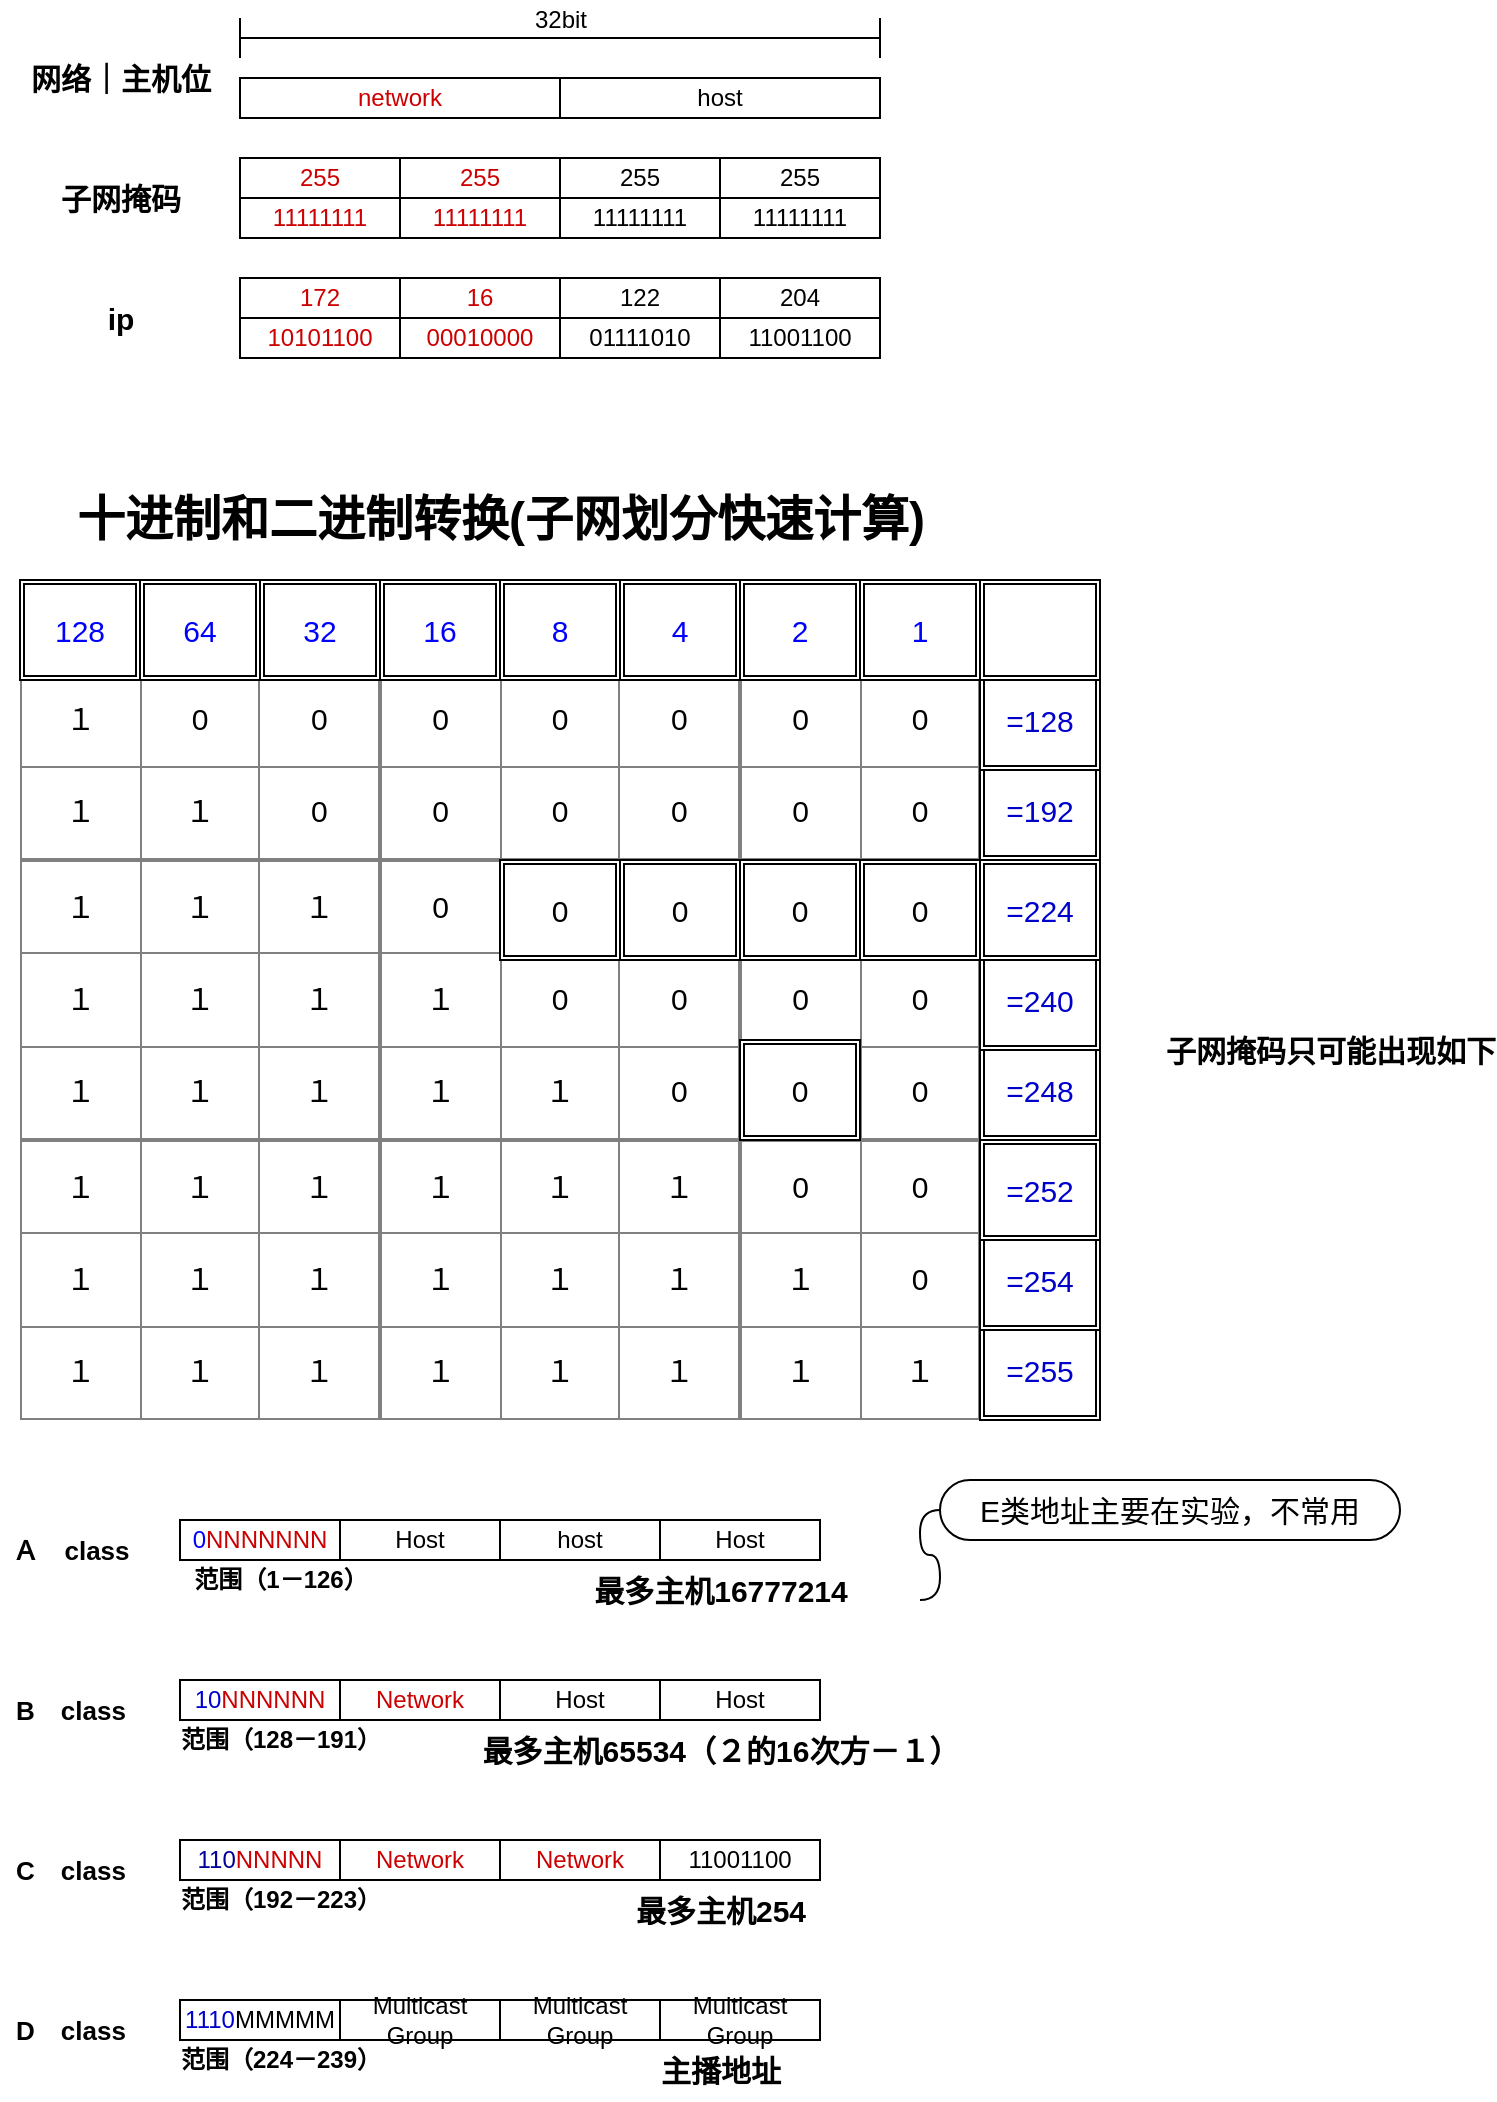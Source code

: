 <mxfile version="12.6.5" type="device" pages="4"><diagram id="fZ3JFAPExOB_IBPQy5Bf" name="ipv4寻址"><mxGraphModel dx="1283" dy="781" grid="1" gridSize="10" guides="1" tooltips="1" connect="1" arrows="1" fold="1" page="1" pageScale="1" pageWidth="850" pageHeight="1100" math="0" shadow="0"><root><mxCell id="0"/><mxCell id="1" parent="0"/><mxCell id="HaK9rjjMhe7lLCb6CjCP-1" value="network" style="rounded=0;whiteSpace=wrap;html=1;fontColor=#CC0000;" vertex="1" parent="1"><mxGeometry x="190" y="79" width="160" height="20" as="geometry"/></mxCell><mxCell id="HaK9rjjMhe7lLCb6CjCP-3" value="host" style="rounded=0;whiteSpace=wrap;html=1;" vertex="1" parent="1"><mxGeometry x="350" y="79" width="160" height="20" as="geometry"/></mxCell><mxCell id="HaK9rjjMhe7lLCb6CjCP-6" value="172" style="rounded=0;whiteSpace=wrap;html=1;fontColor=#CC0000;" vertex="1" parent="1"><mxGeometry x="190" y="179" width="80" height="20" as="geometry"/></mxCell><mxCell id="HaK9rjjMhe7lLCb6CjCP-7" value="16" style="rounded=0;whiteSpace=wrap;html=1;fontColor=#CC0000;" vertex="1" parent="1"><mxGeometry x="270" y="179" width="80" height="20" as="geometry"/></mxCell><mxCell id="HaK9rjjMhe7lLCb6CjCP-8" value="122" style="rounded=0;whiteSpace=wrap;html=1;" vertex="1" parent="1"><mxGeometry x="350" y="179" width="80" height="20" as="geometry"/></mxCell><mxCell id="HaK9rjjMhe7lLCb6CjCP-9" value="204" style="rounded=0;whiteSpace=wrap;html=1;" vertex="1" parent="1"><mxGeometry x="430" y="179" width="80" height="20" as="geometry"/></mxCell><mxCell id="HaK9rjjMhe7lLCb6CjCP-10" value="10101100" style="rounded=0;whiteSpace=wrap;html=1;fontColor=#CC0000;" vertex="1" parent="1"><mxGeometry x="190" y="199" width="80" height="20" as="geometry"/></mxCell><mxCell id="HaK9rjjMhe7lLCb6CjCP-11" value="00010000" style="rounded=0;whiteSpace=wrap;html=1;fontColor=#CC0000;" vertex="1" parent="1"><mxGeometry x="270" y="199" width="80" height="20" as="geometry"/></mxCell><mxCell id="HaK9rjjMhe7lLCb6CjCP-12" value="01111010" style="rounded=0;whiteSpace=wrap;html=1;" vertex="1" parent="1"><mxGeometry x="350" y="199" width="80" height="20" as="geometry"/></mxCell><mxCell id="HaK9rjjMhe7lLCb6CjCP-13" value="11001100" style="rounded=0;whiteSpace=wrap;html=1;" vertex="1" parent="1"><mxGeometry x="430" y="199" width="80" height="20" as="geometry"/></mxCell><mxCell id="HaK9rjjMhe7lLCb6CjCP-14" value="255" style="rounded=0;whiteSpace=wrap;html=1;fontColor=#CC0000;" vertex="1" parent="1"><mxGeometry x="190" y="119" width="80" height="20" as="geometry"/></mxCell><mxCell id="HaK9rjjMhe7lLCb6CjCP-15" value="255" style="rounded=0;whiteSpace=wrap;html=1;fontColor=#CC0000;" vertex="1" parent="1"><mxGeometry x="270" y="119" width="80" height="20" as="geometry"/></mxCell><mxCell id="HaK9rjjMhe7lLCb6CjCP-16" value="255" style="rounded=0;whiteSpace=wrap;html=1;" vertex="1" parent="1"><mxGeometry x="350" y="119" width="80" height="20" as="geometry"/></mxCell><mxCell id="HaK9rjjMhe7lLCb6CjCP-17" value="255" style="rounded=0;whiteSpace=wrap;html=1;" vertex="1" parent="1"><mxGeometry x="430" y="119" width="80" height="20" as="geometry"/></mxCell><mxCell id="HaK9rjjMhe7lLCb6CjCP-18" value="11111111" style="rounded=0;whiteSpace=wrap;html=1;fontColor=#CC0000;" vertex="1" parent="1"><mxGeometry x="190" y="139" width="80" height="20" as="geometry"/></mxCell><mxCell id="HaK9rjjMhe7lLCb6CjCP-19" value="11111111" style="rounded=0;whiteSpace=wrap;html=1;fontColor=#CC0000;" vertex="1" parent="1"><mxGeometry x="270" y="139" width="80" height="20" as="geometry"/></mxCell><mxCell id="HaK9rjjMhe7lLCb6CjCP-20" value="11111111" style="rounded=0;whiteSpace=wrap;html=1;" vertex="1" parent="1"><mxGeometry x="350" y="139" width="80" height="20" as="geometry"/></mxCell><mxCell id="HaK9rjjMhe7lLCb6CjCP-21" value="11111111" style="rounded=0;whiteSpace=wrap;html=1;" vertex="1" parent="1"><mxGeometry x="430" y="139" width="80" height="20" as="geometry"/></mxCell><mxCell id="HaK9rjjMhe7lLCb6CjCP-22" value="" style="shape=crossbar;whiteSpace=wrap;html=1;rounded=1;" vertex="1" parent="1"><mxGeometry x="190" y="49" width="320" height="20" as="geometry"/></mxCell><mxCell id="HaK9rjjMhe7lLCb6CjCP-23" value="32bit" style="text;html=1;align=center;verticalAlign=middle;resizable=0;points=[];autosize=1;" vertex="1" parent="1"><mxGeometry x="330" y="40" width="40" height="20" as="geometry"/></mxCell><mxCell id="HaK9rjjMhe7lLCb6CjCP-26" value="ip" style="text;strokeColor=none;fillColor=none;html=1;fontSize=15;fontStyle=1;verticalAlign=middle;align=center;" vertex="1" parent="1"><mxGeometry x="80" y="179" width="100" height="40" as="geometry"/></mxCell><mxCell id="HaK9rjjMhe7lLCb6CjCP-28" value="子网掩码" style="text;strokeColor=none;fillColor=none;html=1;fontSize=15;fontStyle=1;verticalAlign=middle;align=center;" vertex="1" parent="1"><mxGeometry x="80" y="119" width="100" height="40" as="geometry"/></mxCell><mxCell id="HaK9rjjMhe7lLCb6CjCP-29" value="网络｜主机位" style="text;strokeColor=none;fillColor=none;html=1;fontSize=15;fontStyle=1;verticalAlign=middle;align=center;" vertex="1" parent="1"><mxGeometry x="80" y="59" width="100" height="40" as="geometry"/></mxCell><mxCell id="HaK9rjjMhe7lLCb6CjCP-30" value="&lt;table border=&quot;1&quot; width=&quot;100%&quot; style=&quot;width: 100% ; height: 100% ; border-collapse: collapse&quot;&gt;&lt;tbody&gt;&lt;tr&gt;&lt;td align=&quot;center&quot;&gt;１&lt;/td&gt;&lt;td align=&quot;center&quot;&gt;１&lt;/td&gt;&lt;td align=&quot;center&quot;&gt;１&lt;/td&gt;&lt;/tr&gt;&lt;tr&gt;&lt;td align=&quot;center&quot;&gt;１&lt;/td&gt;&lt;td align=&quot;center&quot;&gt;0&lt;/td&gt;&lt;td align=&quot;center&quot;&gt;0&lt;/td&gt;&lt;/tr&gt;&lt;tr&gt;&lt;td align=&quot;center&quot;&gt;１&lt;/td&gt;&lt;td align=&quot;center&quot;&gt;１&lt;/td&gt;&lt;td align=&quot;center&quot;&gt;0&lt;/td&gt;&lt;/tr&gt;&lt;/tbody&gt;&lt;/table&gt;" style="text;html=1;strokeColor=none;fillColor=none;overflow=fill;fontSize=15;fontColor=#000000;" vertex="1" parent="1"><mxGeometry x="80" y="330" width="180" height="140" as="geometry"/></mxCell><mxCell id="HaK9rjjMhe7lLCb6CjCP-35" value="&lt;table border=&quot;1&quot; width=&quot;100%&quot; style=&quot;width: 100% ; height: 100% ; border-collapse: collapse&quot;&gt;&lt;tbody&gt;&lt;tr&gt;&lt;td align=&quot;center&quot;&gt;１&lt;/td&gt;&lt;td align=&quot;center&quot;&gt;１&lt;/td&gt;&lt;td align=&quot;center&quot;&gt;１&lt;/td&gt;&lt;/tr&gt;&lt;tr&gt;&lt;td align=&quot;center&quot;&gt;0&lt;/td&gt;&lt;td align=&quot;center&quot;&gt;0&lt;/td&gt;&lt;td align=&quot;center&quot;&gt;0&lt;/td&gt;&lt;/tr&gt;&lt;tr&gt;&lt;td align=&quot;center&quot;&gt;0&lt;/td&gt;&lt;td align=&quot;center&quot;&gt;0&lt;/td&gt;&lt;td align=&quot;center&quot;&gt;0&lt;/td&gt;&lt;/tr&gt;&lt;/tbody&gt;&lt;/table&gt;" style="text;html=1;strokeColor=none;fillColor=none;overflow=fill;fontSize=15;fontColor=#000000;" vertex="1" parent="1"><mxGeometry x="260" y="330" width="180" height="140" as="geometry"/></mxCell><mxCell id="HaK9rjjMhe7lLCb6CjCP-36" value="&lt;table border=&quot;1&quot; width=&quot;100%&quot; style=&quot;width: 100% ; height: 100% ; border-collapse: collapse&quot;&gt;&lt;tbody&gt;&lt;tr&gt;&lt;td align=&quot;center&quot;&gt;１&lt;/td&gt;&lt;td align=&quot;center&quot;&gt;１&lt;/td&gt;&lt;td align=&quot;center&quot;&gt;１&lt;/td&gt;&lt;/tr&gt;&lt;tr&gt;&lt;td align=&quot;center&quot;&gt;0&lt;/td&gt;&lt;td align=&quot;center&quot;&gt;0&lt;/td&gt;&lt;td align=&quot;center&quot;&gt;１&lt;/td&gt;&lt;/tr&gt;&lt;tr&gt;&lt;td align=&quot;center&quot;&gt;0&lt;/td&gt;&lt;td align=&quot;center&quot;&gt;0&lt;/td&gt;&lt;td align=&quot;center&quot;&gt;１&lt;/td&gt;&lt;/tr&gt;&lt;/tbody&gt;&lt;/table&gt;" style="text;html=1;strokeColor=none;fillColor=none;overflow=fill;fontSize=15;fontColor=#000000;" vertex="1" parent="1"><mxGeometry x="440" y="330" width="180" height="140" as="geometry"/></mxCell><mxCell id="HaK9rjjMhe7lLCb6CjCP-37" value="&lt;table border=&quot;1&quot; width=&quot;100%&quot; style=&quot;width: 100% ; height: 100% ; border-collapse: collapse&quot;&gt;&lt;tbody&gt;&lt;tr&gt;&lt;td align=&quot;center&quot;&gt;１&lt;/td&gt;&lt;td align=&quot;center&quot;&gt;１&lt;/td&gt;&lt;td align=&quot;center&quot;&gt;１&lt;/td&gt;&lt;/tr&gt;&lt;tr&gt;&lt;td align=&quot;center&quot;&gt;１&lt;/td&gt;&lt;td align=&quot;center&quot;&gt;１&lt;/td&gt;&lt;td align=&quot;center&quot;&gt;１&lt;/td&gt;&lt;/tr&gt;&lt;tr&gt;&lt;td align=&quot;center&quot;&gt;１&lt;/td&gt;&lt;td align=&quot;center&quot;&gt;１&lt;/td&gt;&lt;td align=&quot;center&quot;&gt;１&lt;/td&gt;&lt;/tr&gt;&lt;/tbody&gt;&lt;/table&gt;" style="text;html=1;strokeColor=none;fillColor=none;overflow=fill;fontSize=15;fontColor=#000000;" vertex="1" parent="1"><mxGeometry x="80" y="470" width="180" height="140" as="geometry"/></mxCell><mxCell id="HaK9rjjMhe7lLCb6CjCP-38" value="&lt;table border=&quot;1&quot; width=&quot;100%&quot; style=&quot;width: 100% ; height: 100% ; border-collapse: collapse&quot;&gt;&lt;tbody&gt;&lt;tr&gt;&lt;td align=&quot;center&quot;&gt;0&lt;/td&gt;&lt;td align=&quot;center&quot;&gt;１&lt;/td&gt;&lt;td align=&quot;center&quot;&gt;１&lt;/td&gt;&lt;/tr&gt;&lt;tr&gt;&lt;td align=&quot;center&quot;&gt;１&lt;/td&gt;&lt;td align=&quot;center&quot;&gt;0&lt;/td&gt;&lt;td align=&quot;center&quot;&gt;0&lt;/td&gt;&lt;/tr&gt;&lt;tr&gt;&lt;td align=&quot;center&quot;&gt;１&lt;/td&gt;&lt;td align=&quot;center&quot;&gt;１&lt;/td&gt;&lt;td align=&quot;center&quot;&gt;0&lt;/td&gt;&lt;/tr&gt;&lt;/tbody&gt;&lt;/table&gt;" style="text;html=1;strokeColor=none;fillColor=none;overflow=fill;fontSize=15;fontColor=#000000;" vertex="1" parent="1"><mxGeometry x="260" y="470" width="180" height="140" as="geometry"/></mxCell><mxCell id="HaK9rjjMhe7lLCb6CjCP-39" value="&lt;table border=&quot;1&quot; width=&quot;100%&quot; style=&quot;width: 100% ; height: 100% ; border-collapse: collapse&quot;&gt;&lt;tbody&gt;&lt;tr&gt;&lt;td align=&quot;center&quot;&gt;1&lt;/td&gt;&lt;td align=&quot;center&quot;&gt;１&lt;/td&gt;&lt;td align=&quot;center&quot;&gt;１&lt;/td&gt;&lt;/tr&gt;&lt;tr&gt;&lt;td align=&quot;center&quot;&gt;0&lt;/td&gt;&lt;td align=&quot;center&quot;&gt;0&lt;/td&gt;&lt;td align=&quot;center&quot;&gt;１&lt;/td&gt;&lt;/tr&gt;&lt;tr&gt;&lt;td align=&quot;center&quot;&gt;１&lt;/td&gt;&lt;td align=&quot;center&quot;&gt;0&lt;/td&gt;&lt;td align=&quot;center&quot;&gt;１&lt;/td&gt;&lt;/tr&gt;&lt;/tbody&gt;&lt;/table&gt;" style="text;html=1;strokeColor=none;fillColor=none;overflow=fill;fontSize=15;fontColor=#000000;" vertex="1" parent="1"><mxGeometry x="440" y="470" width="180" height="140" as="geometry"/></mxCell><mxCell id="HaK9rjjMhe7lLCb6CjCP-40" value="&lt;table border=&quot;1&quot; width=&quot;100%&quot; style=&quot;width: 100% ; height: 100% ; border-collapse: collapse&quot;&gt;&lt;tbody&gt;&lt;tr&gt;&lt;td align=&quot;center&quot;&gt;１&lt;/td&gt;&lt;td align=&quot;center&quot;&gt;１&lt;/td&gt;&lt;td align=&quot;center&quot;&gt;１&lt;/td&gt;&lt;/tr&gt;&lt;tr&gt;&lt;td align=&quot;center&quot;&gt;１&lt;/td&gt;&lt;td align=&quot;center&quot;&gt;１&lt;/td&gt;&lt;td align=&quot;center&quot;&gt;１&lt;/td&gt;&lt;/tr&gt;&lt;tr&gt;&lt;td align=&quot;center&quot;&gt;１&lt;/td&gt;&lt;td align=&quot;center&quot;&gt;１&lt;/td&gt;&lt;td align=&quot;center&quot;&gt;１&lt;/td&gt;&lt;/tr&gt;&lt;/tbody&gt;&lt;/table&gt;" style="text;html=1;strokeColor=none;fillColor=none;overflow=fill;fontSize=15;fontColor=#000000;" vertex="1" parent="1"><mxGeometry x="80" y="610" width="180" height="140" as="geometry"/></mxCell><mxCell id="HaK9rjjMhe7lLCb6CjCP-41" value="&lt;table border=&quot;1&quot; width=&quot;100%&quot; style=&quot;width: 100% ; height: 100% ; border-collapse: collapse&quot;&gt;&lt;tbody&gt;&lt;tr&gt;&lt;td align=&quot;center&quot;&gt;１&lt;/td&gt;&lt;td align=&quot;center&quot;&gt;１&lt;/td&gt;&lt;td align=&quot;center&quot;&gt;１&lt;/td&gt;&lt;/tr&gt;&lt;tr&gt;&lt;td align=&quot;center&quot;&gt;１&lt;/td&gt;&lt;td align=&quot;center&quot;&gt;１&lt;/td&gt;&lt;td align=&quot;center&quot;&gt;１&lt;/td&gt;&lt;/tr&gt;&lt;tr&gt;&lt;td align=&quot;center&quot;&gt;１&lt;/td&gt;&lt;td align=&quot;center&quot;&gt;１&lt;/td&gt;&lt;td align=&quot;center&quot;&gt;１&lt;/td&gt;&lt;/tr&gt;&lt;/tbody&gt;&lt;/table&gt;" style="text;html=1;strokeColor=none;fillColor=none;overflow=fill;fontSize=15;fontColor=#000000;" vertex="1" parent="1"><mxGeometry x="260" y="610" width="180" height="140" as="geometry"/></mxCell><mxCell id="HaK9rjjMhe7lLCb6CjCP-42" value="&lt;table border=&quot;1&quot; width=&quot;100%&quot; style=&quot;width: 100% ; height: 100% ; border-collapse: collapse&quot;&gt;&lt;tbody&gt;&lt;tr&gt;&lt;td align=&quot;center&quot;&gt;0&lt;/td&gt;&lt;td align=&quot;center&quot;&gt;0&lt;/td&gt;&lt;td align=&quot;center&quot;&gt;１&lt;/td&gt;&lt;/tr&gt;&lt;tr&gt;&lt;td align=&quot;center&quot;&gt;１&lt;/td&gt;&lt;td align=&quot;center&quot;&gt;0&lt;/td&gt;&lt;td align=&quot;center&quot;&gt;１&lt;/td&gt;&lt;/tr&gt;&lt;tr&gt;&lt;td align=&quot;center&quot;&gt;１&lt;/td&gt;&lt;td align=&quot;center&quot;&gt;１&lt;/td&gt;&lt;td align=&quot;center&quot;&gt;１&lt;/td&gt;&lt;/tr&gt;&lt;/tbody&gt;&lt;/table&gt;" style="text;html=1;strokeColor=none;fillColor=none;overflow=fill;fontSize=15;fontColor=#000000;" vertex="1" parent="1"><mxGeometry x="440" y="610" width="180" height="140" as="geometry"/></mxCell><mxCell id="HaK9rjjMhe7lLCb6CjCP-70" value="=255" style="shape=ext;double=1;rounded=0;whiteSpace=wrap;html=1;fontSize=15;fontColor=#0000CC;" vertex="1" parent="1"><mxGeometry x="560" y="700" width="60" height="50" as="geometry"/></mxCell><mxCell id="HaK9rjjMhe7lLCb6CjCP-71" value="=254" style="shape=ext;double=1;rounded=0;whiteSpace=wrap;html=1;fontSize=15;fontColor=#0000CC;" vertex="1" parent="1"><mxGeometry x="560" y="655" width="60" height="50" as="geometry"/></mxCell><mxCell id="HaK9rjjMhe7lLCb6CjCP-72" value="=248" style="shape=ext;double=1;rounded=0;whiteSpace=wrap;html=1;fontSize=15;fontColor=#0000CC;" vertex="1" parent="1"><mxGeometry x="560" y="560" width="60" height="50" as="geometry"/></mxCell><mxCell id="HaK9rjjMhe7lLCb6CjCP-73" value="=252" style="shape=ext;double=1;rounded=0;whiteSpace=wrap;html=1;fontSize=15;fontColor=#0000CC;" vertex="1" parent="1"><mxGeometry x="560" y="610" width="60" height="50" as="geometry"/></mxCell><mxCell id="HaK9rjjMhe7lLCb6CjCP-74" value="=240" style="shape=ext;double=1;rounded=0;whiteSpace=wrap;html=1;fontSize=15;fontColor=#0000CC;" vertex="1" parent="1"><mxGeometry x="560" y="515" width="60" height="50" as="geometry"/></mxCell><mxCell id="HaK9rjjMhe7lLCb6CjCP-75" value="=224" style="shape=ext;double=1;rounded=0;whiteSpace=wrap;html=1;fontSize=15;fontColor=#0000CC;" vertex="1" parent="1"><mxGeometry x="560" y="470" width="60" height="50" as="geometry"/></mxCell><mxCell id="HaK9rjjMhe7lLCb6CjCP-76" value="=192" style="shape=ext;double=1;rounded=0;whiteSpace=wrap;html=1;fontSize=15;fontColor=#0000CC;" vertex="1" parent="1"><mxGeometry x="560" y="420" width="60" height="50" as="geometry"/></mxCell><mxCell id="HaK9rjjMhe7lLCb6CjCP-77" value="=128" style="shape=ext;double=1;rounded=0;whiteSpace=wrap;html=1;fontSize=15;fontColor=#0000CC;" vertex="1" parent="1"><mxGeometry x="560" y="375" width="60" height="50" as="geometry"/></mxCell><mxCell id="HaK9rjjMhe7lLCb6CjCP-78" value="1" style="shape=ext;double=1;rounded=0;whiteSpace=wrap;html=1;fontSize=15;fontColor=#0000FF;strokeColor=#000000;" vertex="1" parent="1"><mxGeometry x="500" y="330" width="60" height="50" as="geometry"/></mxCell><mxCell id="HaK9rjjMhe7lLCb6CjCP-79" value="2" style="shape=ext;double=1;rounded=0;whiteSpace=wrap;html=1;fontSize=15;fontColor=#0000FF;strokeColor=#000000;" vertex="1" parent="1"><mxGeometry x="440" y="330" width="60" height="50" as="geometry"/></mxCell><mxCell id="HaK9rjjMhe7lLCb6CjCP-80" value="" style="shape=ext;double=1;rounded=0;whiteSpace=wrap;html=1;fontSize=15;fontColor=#CC0000;" vertex="1" parent="1"><mxGeometry x="560" y="330" width="60" height="50" as="geometry"/></mxCell><mxCell id="HaK9rjjMhe7lLCb6CjCP-81" value="16" style="shape=ext;double=1;rounded=0;whiteSpace=wrap;html=1;fontSize=15;fontColor=#0000FF;strokeColor=#000000;" vertex="1" parent="1"><mxGeometry x="260" y="330" width="60" height="50" as="geometry"/></mxCell><mxCell id="HaK9rjjMhe7lLCb6CjCP-82" value="8" style="shape=ext;double=1;rounded=0;whiteSpace=wrap;html=1;fontSize=15;fontColor=#0000FF;strokeColor=#000000;" vertex="1" parent="1"><mxGeometry x="320" y="330" width="60" height="50" as="geometry"/></mxCell><mxCell id="HaK9rjjMhe7lLCb6CjCP-83" value="4" style="shape=ext;double=1;rounded=0;whiteSpace=wrap;html=1;fontSize=15;fontColor=#0000FF;strokeColor=#000000;" vertex="1" parent="1"><mxGeometry x="380" y="330" width="60" height="50" as="geometry"/></mxCell><mxCell id="HaK9rjjMhe7lLCb6CjCP-84" value="64" style="shape=ext;double=1;rounded=0;whiteSpace=wrap;html=1;fontSize=15;fontColor=#0000FF;strokeColor=#000000;" vertex="1" parent="1"><mxGeometry x="140" y="330" width="60" height="50" as="geometry"/></mxCell><mxCell id="HaK9rjjMhe7lLCb6CjCP-85" value="32" style="shape=ext;double=1;rounded=0;whiteSpace=wrap;html=1;fontSize=15;fontColor=#0000FF;strokeColor=#000000;" vertex="1" parent="1"><mxGeometry x="200" y="330" width="60" height="50" as="geometry"/></mxCell><mxCell id="HaK9rjjMhe7lLCb6CjCP-86" value="128" style="shape=ext;double=1;rounded=0;whiteSpace=wrap;html=1;fontSize=15;fontColor=#0000FF;strokeColor=#000000;" vertex="1" parent="1"><mxGeometry x="80" y="330" width="60" height="50" as="geometry"/></mxCell><mxCell id="HaK9rjjMhe7lLCb6CjCP-87" value="0" style="shape=ext;double=1;rounded=0;whiteSpace=wrap;html=1;fontSize=15;fontColor=#000000;" vertex="1" parent="1"><mxGeometry x="440" y="560" width="60" height="50" as="geometry"/></mxCell><mxCell id="HaK9rjjMhe7lLCb6CjCP-88" value="0" style="shape=ext;double=1;rounded=0;whiteSpace=wrap;html=1;fontSize=15;fontColor=#000000;" vertex="1" parent="1"><mxGeometry x="500" y="470" width="60" height="50" as="geometry"/></mxCell><mxCell id="HaK9rjjMhe7lLCb6CjCP-89" value="0" style="shape=ext;double=1;rounded=0;whiteSpace=wrap;html=1;fontSize=15;fontColor=#000000;" vertex="1" parent="1"><mxGeometry x="440" y="470" width="60" height="50" as="geometry"/></mxCell><mxCell id="HaK9rjjMhe7lLCb6CjCP-90" value="0" style="shape=ext;double=1;rounded=0;whiteSpace=wrap;html=1;fontSize=15;fontColor=#000000;" vertex="1" parent="1"><mxGeometry x="380" y="470" width="60" height="50" as="geometry"/></mxCell><mxCell id="HaK9rjjMhe7lLCb6CjCP-93" value="0" style="shape=ext;double=1;rounded=0;whiteSpace=wrap;html=1;fontSize=15;fontColor=#000000;" vertex="1" parent="1"><mxGeometry x="320" y="470" width="60" height="50" as="geometry"/></mxCell><mxCell id="HaK9rjjMhe7lLCb6CjCP-94" value="十进制和二进制转换(子网划分快速计算)" style="text;strokeColor=none;fillColor=none;html=1;fontSize=24;fontStyle=1;verticalAlign=middle;align=center;" vertex="1" parent="1"><mxGeometry x="80" y="280" width="480" height="40" as="geometry"/></mxCell><mxCell id="HaK9rjjMhe7lLCb6CjCP-95" value="&lt;font color=&quot;#0000cc&quot;&gt;10&lt;/font&gt;NNNNNN" style="rounded=0;whiteSpace=wrap;html=1;fontColor=#CC0000;" vertex="1" parent="1"><mxGeometry x="160" y="880" width="80" height="20" as="geometry"/></mxCell><mxCell id="HaK9rjjMhe7lLCb6CjCP-96" value="Network" style="rounded=0;whiteSpace=wrap;html=1;fontColor=#CC0000;" vertex="1" parent="1"><mxGeometry x="240" y="880" width="80" height="20" as="geometry"/></mxCell><mxCell id="HaK9rjjMhe7lLCb6CjCP-97" value="Host" style="rounded=0;whiteSpace=wrap;html=1;" vertex="1" parent="1"><mxGeometry x="320" y="880" width="80" height="20" as="geometry"/></mxCell><mxCell id="HaK9rjjMhe7lLCb6CjCP-98" value="Host" style="rounded=0;whiteSpace=wrap;html=1;" vertex="1" parent="1"><mxGeometry x="400" y="880" width="80" height="20" as="geometry"/></mxCell><mxCell id="HaK9rjjMhe7lLCb6CjCP-99" value="&lt;font color=&quot;#0000ff&quot;&gt;0&lt;/font&gt;NNNNNNN" style="rounded=0;whiteSpace=wrap;html=1;fontColor=#CC0000;" vertex="1" parent="1"><mxGeometry x="160" y="800" width="80" height="20" as="geometry"/></mxCell><mxCell id="HaK9rjjMhe7lLCb6CjCP-100" value="Host" style="rounded=0;whiteSpace=wrap;html=1;fontColor=#000000;" vertex="1" parent="1"><mxGeometry x="240" y="800" width="80" height="20" as="geometry"/></mxCell><mxCell id="HaK9rjjMhe7lLCb6CjCP-101" value="host" style="rounded=0;whiteSpace=wrap;html=1;" vertex="1" parent="1"><mxGeometry x="320" y="800" width="80" height="20" as="geometry"/></mxCell><mxCell id="HaK9rjjMhe7lLCb6CjCP-102" value="Host" style="rounded=0;whiteSpace=wrap;html=1;" vertex="1" parent="1"><mxGeometry x="400" y="800" width="80" height="20" as="geometry"/></mxCell><mxCell id="HaK9rjjMhe7lLCb6CjCP-103" value="&lt;font color=&quot;#0000cc&quot;&gt;1110&lt;/font&gt;&lt;font color=&quot;#000000&quot;&gt;MMMMM&lt;/font&gt;" style="rounded=0;whiteSpace=wrap;html=1;fontColor=#CC0000;" vertex="1" parent="1"><mxGeometry x="160" y="1040" width="80" height="20" as="geometry"/></mxCell><mxCell id="HaK9rjjMhe7lLCb6CjCP-104" value="Multicast Group" style="rounded=0;whiteSpace=wrap;html=1;fontColor=#000000;" vertex="1" parent="1"><mxGeometry x="240" y="1040" width="80" height="20" as="geometry"/></mxCell><mxCell id="HaK9rjjMhe7lLCb6CjCP-105" value="&lt;span style=&quot;&quot;&gt;Multicast Group&lt;/span&gt;" style="rounded=0;whiteSpace=wrap;html=1;fontColor=#000000;" vertex="1" parent="1"><mxGeometry x="320" y="1040" width="80" height="20" as="geometry"/></mxCell><mxCell id="HaK9rjjMhe7lLCb6CjCP-106" value="&lt;span style=&quot;&quot;&gt;Multicast Group&lt;/span&gt;" style="rounded=0;whiteSpace=wrap;html=1;fontColor=#000000;" vertex="1" parent="1"><mxGeometry x="400" y="1040" width="80" height="20" as="geometry"/></mxCell><mxCell id="HaK9rjjMhe7lLCb6CjCP-107" value="&lt;font color=&quot;#000099&quot;&gt;110&lt;/font&gt;NNNNN" style="rounded=0;whiteSpace=wrap;html=1;fontColor=#CC0000;" vertex="1" parent="1"><mxGeometry x="160" y="960" width="80" height="20" as="geometry"/></mxCell><mxCell id="HaK9rjjMhe7lLCb6CjCP-108" value="Network" style="rounded=0;whiteSpace=wrap;html=1;fontColor=#CC0000;" vertex="1" parent="1"><mxGeometry x="240" y="960" width="80" height="20" as="geometry"/></mxCell><mxCell id="HaK9rjjMhe7lLCb6CjCP-109" value="&lt;span style=&quot;color: rgb(204 , 0 , 0)&quot;&gt;Network&lt;/span&gt;" style="rounded=0;whiteSpace=wrap;html=1;" vertex="1" parent="1"><mxGeometry x="320" y="960" width="80" height="20" as="geometry"/></mxCell><mxCell id="HaK9rjjMhe7lLCb6CjCP-110" value="11001100" style="rounded=0;whiteSpace=wrap;html=1;" vertex="1" parent="1"><mxGeometry x="400" y="960" width="80" height="20" as="geometry"/></mxCell><mxCell id="HaK9rjjMhe7lLCb6CjCP-111" value="Ａ　class" style="text;strokeColor=none;fillColor=none;html=1;fontSize=13;fontStyle=1;verticalAlign=middle;align=center;" vertex="1" parent="1"><mxGeometry x="70" y="800" width="70" height="30" as="geometry"/></mxCell><mxCell id="HaK9rjjMhe7lLCb6CjCP-112" value="B　class" style="text;strokeColor=none;fillColor=none;html=1;fontSize=13;fontStyle=1;verticalAlign=middle;align=center;" vertex="1" parent="1"><mxGeometry x="70" y="880" width="70" height="30" as="geometry"/></mxCell><mxCell id="HaK9rjjMhe7lLCb6CjCP-113" value="C　class" style="text;strokeColor=none;fillColor=none;html=1;fontSize=13;fontStyle=1;verticalAlign=middle;align=center;" vertex="1" parent="1"><mxGeometry x="70" y="960" width="70" height="30" as="geometry"/></mxCell><mxCell id="HaK9rjjMhe7lLCb6CjCP-114" value="D　class" style="text;strokeColor=none;fillColor=none;html=1;fontSize=13;fontStyle=1;verticalAlign=middle;align=center;" vertex="1" parent="1"><mxGeometry x="70" y="1040" width="70" height="30" as="geometry"/></mxCell><mxCell id="HaK9rjjMhe7lLCb6CjCP-115" value="范围（1－126）" style="text;strokeColor=none;fillColor=none;html=1;fontSize=12;fontStyle=1;verticalAlign=middle;align=center;" vertex="1" parent="1"><mxGeometry x="160" y="820" width="100" height="20" as="geometry"/></mxCell><mxCell id="HaK9rjjMhe7lLCb6CjCP-116" value="范围（128－191）" style="text;strokeColor=none;fillColor=none;html=1;fontSize=12;fontStyle=1;verticalAlign=middle;align=center;" vertex="1" parent="1"><mxGeometry x="160" y="900" width="100" height="20" as="geometry"/></mxCell><mxCell id="HaK9rjjMhe7lLCb6CjCP-117" value="范围（224－239）" style="text;strokeColor=none;fillColor=none;html=1;fontSize=12;fontStyle=1;verticalAlign=middle;align=center;" vertex="1" parent="1"><mxGeometry x="160" y="1060" width="100" height="20" as="geometry"/></mxCell><mxCell id="HaK9rjjMhe7lLCb6CjCP-118" value="范围（192－223）" style="text;strokeColor=none;fillColor=none;html=1;fontSize=12;fontStyle=1;verticalAlign=middle;align=center;" vertex="1" parent="1"><mxGeometry x="160" y="980" width="100" height="20" as="geometry"/></mxCell><mxCell id="HaK9rjjMhe7lLCb6CjCP-119" value="最多主机16777214" style="text;strokeColor=none;fillColor=none;html=1;fontSize=15;fontStyle=1;verticalAlign=middle;align=center;" vertex="1" parent="1"><mxGeometry x="380" y="820" width="100" height="30" as="geometry"/></mxCell><mxCell id="HaK9rjjMhe7lLCb6CjCP-120" value="最多主机65534（２的16次方－１）" style="text;strokeColor=none;fillColor=none;html=1;fontSize=15;fontStyle=1;verticalAlign=middle;align=center;" vertex="1" parent="1"><mxGeometry x="380" y="900" width="100" height="30" as="geometry"/></mxCell><mxCell id="HaK9rjjMhe7lLCb6CjCP-121" value="最多主机254" style="text;strokeColor=none;fillColor=none;html=1;fontSize=15;fontStyle=1;verticalAlign=middle;align=center;" vertex="1" parent="1"><mxGeometry x="380" y="980" width="100" height="30" as="geometry"/></mxCell><mxCell id="HaK9rjjMhe7lLCb6CjCP-122" value="主播地址" style="text;strokeColor=none;fillColor=none;html=1;fontSize=15;fontStyle=1;verticalAlign=middle;align=center;" vertex="1" parent="1"><mxGeometry x="380" y="1060" width="100" height="30" as="geometry"/></mxCell><mxCell id="HaK9rjjMhe7lLCb6CjCP-123" value="E类地址主要在实验，不常用" style="whiteSpace=wrap;html=1;rounded=1;arcSize=50;align=center;verticalAlign=middle;container=1;recursiveResize=0;strokeWidth=1;autosize=1;spacing=4;treeFolding=1;treeMoving=1;fontSize=15;fontColor=#000000;" vertex="1" parent="1"><mxGeometry x="540" y="780" width="230" height="30" as="geometry"/></mxCell><mxCell id="HaK9rjjMhe7lLCb6CjCP-124" value="" style="edgeStyle=entityRelationEdgeStyle;startArrow=none;endArrow=none;segment=10;curved=1;fontSize=15;fontColor=#000000;" edge="1" target="HaK9rjjMhe7lLCb6CjCP-123" parent="1"><mxGeometry relative="1" as="geometry"><mxPoint x="530" y="840" as="sourcePoint"/></mxGeometry></mxCell><mxCell id="fPiiDi5ZBAcixcZatbIZ-1" value="&lt;span style=&quot;font-size: 15px&quot;&gt;子网掩码只可能出现如下&lt;/span&gt;" style="text;strokeColor=none;fillColor=none;html=1;fontSize=13;fontStyle=1;verticalAlign=middle;align=center;" vertex="1" parent="1"><mxGeometry x="660" y="550" width="150" height="30" as="geometry"/></mxCell></root></mxGraphModel></diagram><diagram id="-5akHAHYjCMWRd3moAZ1" name="子网划分"><mxGraphModel dx="1283" dy="1881" grid="1" gridSize="10" guides="1" tooltips="1" connect="1" arrows="1" fold="1" page="1" pageScale="1" pageWidth="850" pageHeight="1100" math="0" shadow="0"><root><mxCell id="CEvbaHT74YnrSN_vWulM-0"/><mxCell id="CEvbaHT74YnrSN_vWulM-1" parent="CEvbaHT74YnrSN_vWulM-0"/><mxCell id="CEvbaHT74YnrSN_vWulM-4" value="" style="shape=mxgraph.cisco.switches.simultilayer_switch;html=1;pointerEvents=1;dashed=0;fillColor=#036897;strokeColor=#ffffff;strokeWidth=2;verticalLabelPosition=bottom;verticalAlign=top;align=center;outlineConnect=0;fontSize=15;fontColor=#000000;" vertex="1" parent="CEvbaHT74YnrSN_vWulM-1"><mxGeometry x="375" y="-803" width="58" height="58" as="geometry"/></mxCell><mxCell id="CEvbaHT74YnrSN_vWulM-5" value="" style="shape=mxgraph.cisco.buildings.generic_building;html=1;pointerEvents=1;dashed=0;fillColor=#036897;strokeColor=#ffffff;strokeWidth=2;verticalLabelPosition=bottom;verticalAlign=top;align=center;outlineConnect=0;fontSize=15;fontColor=#000000;" vertex="1" parent="CEvbaHT74YnrSN_vWulM-1"><mxGeometry x="715" y="-939" width="90" height="136" as="geometry"/></mxCell><mxCell id="CEvbaHT74YnrSN_vWulM-9" value="" style="shape=mxgraph.cisco.switches.simultilayer_switch;html=1;pointerEvents=1;dashed=0;fillColor=#036897;strokeColor=#ffffff;strokeWidth=2;verticalLabelPosition=bottom;verticalAlign=top;align=center;outlineConnect=0;fontSize=15;fontColor=#000000;" vertex="1" parent="CEvbaHT74YnrSN_vWulM-1"><mxGeometry x="533" y="-903" width="100" height="100" as="geometry"/></mxCell><mxCell id="CEvbaHT74YnrSN_vWulM-10" value="" style="shape=mxgraph.cisco.switches.simultilayer_switch;html=1;pointerEvents=1;dashed=0;fillColor=#036897;strokeColor=#ffffff;strokeWidth=2;verticalLabelPosition=bottom;verticalAlign=top;align=center;outlineConnect=0;fontSize=15;fontColor=#000000;" vertex="1" parent="CEvbaHT74YnrSN_vWulM-1"><mxGeometry x="375" y="-989" width="58" height="58" as="geometry"/></mxCell><mxCell id="CEvbaHT74YnrSN_vWulM-11" value="" style="shape=mxgraph.cisco.switches.simultilayer_switch;html=1;pointerEvents=1;dashed=0;fillColor=#036897;strokeColor=#ffffff;strokeWidth=2;verticalLabelPosition=bottom;verticalAlign=top;align=center;outlineConnect=0;fontSize=15;fontColor=#000000;" vertex="1" parent="CEvbaHT74YnrSN_vWulM-1"><mxGeometry x="375" y="-900" width="58" height="58" as="geometry"/></mxCell><mxCell id="CEvbaHT74YnrSN_vWulM-13" value="" style="shape=mxgraph.cisco.routers.storage_router;html=1;pointerEvents=1;dashed=0;fillColor=#036897;strokeColor=#ffffff;strokeWidth=2;verticalLabelPosition=bottom;verticalAlign=top;align=center;outlineConnect=0;fontSize=15;fontColor=#000000;" vertex="1" parent="CEvbaHT74YnrSN_vWulM-1"><mxGeometry x="195" y="-1070" width="60" height="40" as="geometry"/></mxCell><mxCell id="YBPaCZ-aVgKguyBGifL0-0" style="edgeStyle=orthogonalEdgeStyle;rounded=0;orthogonalLoop=1;jettySize=auto;html=1;exitX=1;exitY=0.5;exitDx=0;exitDy=0;exitPerimeter=0;entryX=0;entryY=0.5;entryDx=0;entryDy=0;entryPerimeter=0;fontSize=15;fontColor=#000000;" edge="1" parent="CEvbaHT74YnrSN_vWulM-1" source="CEvbaHT74YnrSN_vWulM-14" target="CEvbaHT74YnrSN_vWulM-13"><mxGeometry relative="1" as="geometry"/></mxCell><mxCell id="CEvbaHT74YnrSN_vWulM-14" value="" style="shape=mxgraph.cisco.people.androgenous_person;html=1;pointerEvents=1;dashed=0;fillColor=#036897;strokeColor=#ffffff;strokeWidth=2;verticalLabelPosition=bottom;verticalAlign=top;align=center;outlineConnect=0;fontSize=15;fontColor=#000000;" vertex="1" parent="CEvbaHT74YnrSN_vWulM-1"><mxGeometry x="10" y="-911" width="69" height="82" as="geometry"/></mxCell><mxCell id="CEvbaHT74YnrSN_vWulM-15" value="" style="shape=mxgraph.cisco.routers.storage_router;html=1;pointerEvents=1;dashed=0;fillColor=#036897;strokeColor=#ffffff;strokeWidth=2;verticalLabelPosition=bottom;verticalAlign=top;align=center;outlineConnect=0;fontSize=15;fontColor=#000000;" vertex="1" parent="CEvbaHT74YnrSN_vWulM-1"><mxGeometry x="195" y="-980" width="60" height="40" as="geometry"/></mxCell><mxCell id="CEvbaHT74YnrSN_vWulM-16" value="" style="shape=mxgraph.cisco.routers.storage_router;html=1;pointerEvents=1;dashed=0;fillColor=#036897;strokeColor=#ffffff;strokeWidth=2;verticalLabelPosition=bottom;verticalAlign=top;align=center;outlineConnect=0;fontSize=15;fontColor=#000000;" vertex="1" parent="CEvbaHT74YnrSN_vWulM-1"><mxGeometry x="195" y="-890" width="60" height="40" as="geometry"/></mxCell><mxCell id="mU2rpWDSjQjqI1VPCAMc-0" value="10101100" style="rounded=0;whiteSpace=wrap;html=1;fontColor=#000000;" vertex="1" parent="CEvbaHT74YnrSN_vWulM-1"><mxGeometry x="320" y="-490" width="80" height="20" as="geometry"/></mxCell><mxCell id="mU2rpWDSjQjqI1VPCAMc-1" value="00010000" style="rounded=0;whiteSpace=wrap;html=1;fontColor=#000000;" vertex="1" parent="CEvbaHT74YnrSN_vWulM-1"><mxGeometry x="400" y="-490" width="80" height="20" as="geometry"/></mxCell><mxCell id="mU2rpWDSjQjqI1VPCAMc-2" value="00000010" style="rounded=0;whiteSpace=wrap;html=1;" vertex="1" parent="CEvbaHT74YnrSN_vWulM-1"><mxGeometry x="480" y="-490" width="80" height="20" as="geometry"/></mxCell><mxCell id="mU2rpWDSjQjqI1VPCAMc-3" value="00000000" style="rounded=0;whiteSpace=wrap;html=1;" vertex="1" parent="CEvbaHT74YnrSN_vWulM-1"><mxGeometry x="560" y="-490" width="80" height="20" as="geometry"/></mxCell><mxCell id="mU2rpWDSjQjqI1VPCAMc-4" value="11111111" style="rounded=0;whiteSpace=wrap;html=1;fontColor=#000000;" vertex="1" parent="CEvbaHT74YnrSN_vWulM-1"><mxGeometry x="320" y="-530" width="80" height="20" as="geometry"/></mxCell><mxCell id="mU2rpWDSjQjqI1VPCAMc-5" value="11111111" style="rounded=0;whiteSpace=wrap;html=1;fontColor=#000000;" vertex="1" parent="CEvbaHT74YnrSN_vWulM-1"><mxGeometry x="400" y="-530" width="80" height="20" as="geometry"/></mxCell><mxCell id="mU2rpWDSjQjqI1VPCAMc-6" value="11111111" style="rounded=0;whiteSpace=wrap;html=1;" vertex="1" parent="CEvbaHT74YnrSN_vWulM-1"><mxGeometry x="480" y="-530" width="80" height="20" as="geometry"/></mxCell><mxCell id="mU2rpWDSjQjqI1VPCAMc-7" value="00000000" style="rounded=0;whiteSpace=wrap;html=1;" vertex="1" parent="CEvbaHT74YnrSN_vWulM-1"><mxGeometry x="560" y="-530" width="80" height="20" as="geometry"/></mxCell><mxCell id="mU2rpWDSjQjqI1VPCAMc-8" value="10101100" style="rounded=0;whiteSpace=wrap;html=1;fontColor=#000000;" vertex="1" parent="CEvbaHT74YnrSN_vWulM-1"><mxGeometry x="320" y="-550" width="80" height="20" as="geometry"/></mxCell><mxCell id="mU2rpWDSjQjqI1VPCAMc-9" value="00010000" style="rounded=0;whiteSpace=wrap;html=1;fontColor=#000000;" vertex="1" parent="CEvbaHT74YnrSN_vWulM-1"><mxGeometry x="400" y="-550" width="80" height="20" as="geometry"/></mxCell><mxCell id="mU2rpWDSjQjqI1VPCAMc-10" value="00000010" style="rounded=0;whiteSpace=wrap;html=1;" vertex="1" parent="CEvbaHT74YnrSN_vWulM-1"><mxGeometry x="480" y="-550" width="80" height="20" as="geometry"/></mxCell><mxCell id="mU2rpWDSjQjqI1VPCAMc-11" value="10100000" style="rounded=0;whiteSpace=wrap;html=1;" vertex="1" parent="CEvbaHT74YnrSN_vWulM-1"><mxGeometry x="560" y="-550" width="80" height="20" as="geometry"/></mxCell><mxCell id="mU2rpWDSjQjqI1VPCAMc-13" value="172.16.2.160" style="text;strokeColor=none;fillColor=none;html=1;fontSize=12;fontStyle=0;verticalAlign=middle;align=center;" vertex="1" parent="CEvbaHT74YnrSN_vWulM-1"><mxGeometry x="180" y="-550" width="100" height="20" as="geometry"/></mxCell><mxCell id="mU2rpWDSjQjqI1VPCAMc-17" value="255.255.&lt;font color=&quot;#cc0000&quot;&gt;255&lt;/font&gt;.0" style="text;strokeColor=none;fillColor=none;html=1;fontSize=12;fontStyle=0;verticalAlign=middle;align=center;" vertex="1" parent="CEvbaHT74YnrSN_vWulM-1"><mxGeometry x="180" y="-530" width="100" height="20" as="geometry"/></mxCell><mxCell id="mU2rpWDSjQjqI1VPCAMc-21" value="" style="line;strokeWidth=1;direction=south;html=1;fontSize=12;fontColor=#000000;dashed=1;strokeColor=#CC0000;" vertex="1" parent="CEvbaHT74YnrSN_vWulM-1"><mxGeometry x="480" y="-580" width="10" height="160" as="geometry"/></mxCell><mxCell id="mU2rpWDSjQjqI1VPCAMc-23" value="" style="line;strokeWidth=1;direction=south;html=1;fontSize=12;fontColor=#000000;dashed=1;strokeColor=#CC0000;" vertex="1" parent="CEvbaHT74YnrSN_vWulM-1"><mxGeometry x="548" y="-580" width="10" height="160" as="geometry"/></mxCell><mxCell id="mU2rpWDSjQjqI1VPCAMc-24" value="网络" style="text;strokeColor=none;fillColor=none;html=1;fontSize=12;fontStyle=0;verticalAlign=middle;align=center;dashed=1;" vertex="1" parent="CEvbaHT74YnrSN_vWulM-1"><mxGeometry x="340" y="-580" width="100" height="19.83" as="geometry"/></mxCell><mxCell id="mU2rpWDSjQjqI1VPCAMc-25" value="子网" style="text;strokeColor=none;fillColor=none;html=1;fontSize=12;fontStyle=0;verticalAlign=middle;align=center;dashed=1;" vertex="1" parent="CEvbaHT74YnrSN_vWulM-1"><mxGeometry x="490" y="-580" width="60" height="19.83" as="geometry"/></mxCell><mxCell id="mU2rpWDSjQjqI1VPCAMc-26" value="主机" style="text;strokeColor=none;fillColor=none;html=1;fontSize=12;fontStyle=0;verticalAlign=middle;align=center;dashed=1;" vertex="1" parent="CEvbaHT74YnrSN_vWulM-1"><mxGeometry x="565" y="-580" width="70" height="19.83" as="geometry"/></mxCell><mxCell id="mU2rpWDSjQjqI1VPCAMc-27" value="网络号" style="text;strokeColor=none;fillColor=none;html=1;fontSize=12;fontStyle=0;verticalAlign=middle;align=center;" vertex="1" parent="CEvbaHT74YnrSN_vWulM-1"><mxGeometry x="140" y="-400" width="100" height="20" as="geometry"/></mxCell><mxCell id="mU2rpWDSjQjqI1VPCAMc-28" value="172" style="rounded=0;whiteSpace=wrap;html=1;fontColor=#000000;" vertex="1" parent="CEvbaHT74YnrSN_vWulM-1"><mxGeometry x="320" y="-400" width="80" height="20" as="geometry"/></mxCell><mxCell id="mU2rpWDSjQjqI1VPCAMc-29" value="16" style="rounded=0;whiteSpace=wrap;html=1;fontColor=#000000;" vertex="1" parent="CEvbaHT74YnrSN_vWulM-1"><mxGeometry x="400" y="-400" width="80" height="20" as="geometry"/></mxCell><mxCell id="mU2rpWDSjQjqI1VPCAMc-30" value="２" style="rounded=0;whiteSpace=wrap;html=1;" vertex="1" parent="CEvbaHT74YnrSN_vWulM-1"><mxGeometry x="480" y="-400" width="80" height="20" as="geometry"/></mxCell><mxCell id="mU2rpWDSjQjqI1VPCAMc-31" value="0" style="rounded=0;whiteSpace=wrap;html=1;" vertex="1" parent="CEvbaHT74YnrSN_vWulM-1"><mxGeometry x="560" y="-400" width="80" height="20" as="geometry"/></mxCell><mxCell id="mU2rpWDSjQjqI1VPCAMc-33" value="" style="line;strokeWidth=2;html=1;fontSize=12;fontColor=#000000;" vertex="1" parent="CEvbaHT74YnrSN_vWulM-1"><mxGeometry x="320" y="-505" width="330" height="10" as="geometry"/></mxCell><mxCell id="mU2rpWDSjQjqI1VPCAMc-34" value="1.B类网络子网划分,借8位主机号，可划分254个子网，每个子网254主机" style="text;strokeColor=none;fillColor=none;html=1;fontSize=15;fontStyle=1;verticalAlign=middle;align=center;" vertex="1" parent="CEvbaHT74YnrSN_vWulM-1"><mxGeometry x="140" y="-660" width="602" height="40" as="geometry"/></mxCell><mxCell id="mU2rpWDSjQjqI1VPCAMc-36" value="10101100" style="rounded=0;whiteSpace=wrap;html=1;fontColor=#000000;" vertex="1" parent="CEvbaHT74YnrSN_vWulM-1"><mxGeometry x="303" y="-190" width="80" height="20" as="geometry"/></mxCell><mxCell id="mU2rpWDSjQjqI1VPCAMc-37" value="00010000" style="rounded=0;whiteSpace=wrap;html=1;fontColor=#000000;" vertex="1" parent="CEvbaHT74YnrSN_vWulM-1"><mxGeometry x="383" y="-190" width="80" height="20" as="geometry"/></mxCell><mxCell id="mU2rpWDSjQjqI1VPCAMc-38" value="00000010" style="rounded=0;whiteSpace=wrap;html=1;" vertex="1" parent="CEvbaHT74YnrSN_vWulM-1"><mxGeometry x="463" y="-190" width="80" height="20" as="geometry"/></mxCell><mxCell id="mU2rpWDSjQjqI1VPCAMc-39" value="１0　000000" style="rounded=0;whiteSpace=wrap;html=1;" vertex="1" parent="CEvbaHT74YnrSN_vWulM-1"><mxGeometry x="543" y="-190" width="80" height="20" as="geometry"/></mxCell><mxCell id="mU2rpWDSjQjqI1VPCAMc-40" value="11111111" style="rounded=0;whiteSpace=wrap;html=1;fontColor=#000000;" vertex="1" parent="CEvbaHT74YnrSN_vWulM-1"><mxGeometry x="303" y="-230" width="80" height="20" as="geometry"/></mxCell><mxCell id="mU2rpWDSjQjqI1VPCAMc-41" value="11111111" style="rounded=0;whiteSpace=wrap;html=1;fontColor=#000000;" vertex="1" parent="CEvbaHT74YnrSN_vWulM-1"><mxGeometry x="383" y="-230" width="80" height="20" as="geometry"/></mxCell><mxCell id="mU2rpWDSjQjqI1VPCAMc-42" value="11111111" style="rounded=0;whiteSpace=wrap;html=1;" vertex="1" parent="CEvbaHT74YnrSN_vWulM-1"><mxGeometry x="463" y="-230" width="80" height="20" as="geometry"/></mxCell><mxCell id="mU2rpWDSjQjqI1VPCAMc-43" value="11　000000" style="rounded=0;whiteSpace=wrap;html=1;" vertex="1" parent="CEvbaHT74YnrSN_vWulM-1"><mxGeometry x="543" y="-230" width="80" height="20" as="geometry"/></mxCell><mxCell id="mU2rpWDSjQjqI1VPCAMc-44" value="10101100" style="rounded=0;whiteSpace=wrap;html=1;fontColor=#000000;" vertex="1" parent="CEvbaHT74YnrSN_vWulM-1"><mxGeometry x="303" y="-250" width="80" height="20" as="geometry"/></mxCell><mxCell id="mU2rpWDSjQjqI1VPCAMc-45" value="00010000" style="rounded=0;whiteSpace=wrap;html=1;fontColor=#000000;" vertex="1" parent="CEvbaHT74YnrSN_vWulM-1"><mxGeometry x="383" y="-250" width="80" height="20" as="geometry"/></mxCell><mxCell id="mU2rpWDSjQjqI1VPCAMc-46" value="00000010" style="rounded=0;whiteSpace=wrap;html=1;" vertex="1" parent="CEvbaHT74YnrSN_vWulM-1"><mxGeometry x="463" y="-250" width="80" height="20" as="geometry"/></mxCell><mxCell id="mU2rpWDSjQjqI1VPCAMc-47" value="10　100000" style="rounded=0;whiteSpace=wrap;html=1;" vertex="1" parent="CEvbaHT74YnrSN_vWulM-1"><mxGeometry x="543" y="-250" width="80" height="20" as="geometry"/></mxCell><mxCell id="mU2rpWDSjQjqI1VPCAMc-48" value="172.16.2.160" style="text;strokeColor=none;fillColor=none;html=1;fontSize=12;fontStyle=0;verticalAlign=middle;align=center;" vertex="1" parent="CEvbaHT74YnrSN_vWulM-1"><mxGeometry x="163" y="-250" width="100" height="20" as="geometry"/></mxCell><mxCell id="mU2rpWDSjQjqI1VPCAMc-49" value="255.255.&lt;font color=&quot;#cc0000&quot;&gt;255&lt;/font&gt;.&lt;font color=&quot;#cc0000&quot;&gt;192&lt;/font&gt;" style="text;strokeColor=none;fillColor=none;html=1;fontSize=12;fontStyle=0;verticalAlign=middle;align=center;" vertex="1" parent="CEvbaHT74YnrSN_vWulM-1"><mxGeometry x="163" y="-230" width="100" height="20" as="geometry"/></mxCell><mxCell id="mU2rpWDSjQjqI1VPCAMc-50" value="" style="line;strokeWidth=1;direction=south;html=1;fontSize=12;fontColor=#000000;dashed=1;strokeColor=#CC0000;" vertex="1" parent="CEvbaHT74YnrSN_vWulM-1"><mxGeometry x="463" y="-280" width="10" height="160" as="geometry"/></mxCell><mxCell id="mU2rpWDSjQjqI1VPCAMc-51" value="" style="line;strokeWidth=1;direction=south;html=1;fontSize=12;fontColor=#000000;dashed=1;strokeColor=#CC0000;" vertex="1" parent="CEvbaHT74YnrSN_vWulM-1"><mxGeometry x="565" y="-280" width="10" height="160" as="geometry"/></mxCell><mxCell id="mU2rpWDSjQjqI1VPCAMc-52" value="网络" style="text;strokeColor=none;fillColor=none;html=1;fontSize=12;fontStyle=0;verticalAlign=middle;align=center;dashed=1;" vertex="1" parent="CEvbaHT74YnrSN_vWulM-1"><mxGeometry x="323" y="-280" width="100" height="19.83" as="geometry"/></mxCell><mxCell id="mU2rpWDSjQjqI1VPCAMc-53" value="子网" style="text;strokeColor=none;fillColor=none;html=1;fontSize=12;fontStyle=0;verticalAlign=middle;align=center;dashed=1;" vertex="1" parent="CEvbaHT74YnrSN_vWulM-1"><mxGeometry x="473" y="-280" width="60" height="19.83" as="geometry"/></mxCell><mxCell id="mU2rpWDSjQjqI1VPCAMc-54" value="主机" style="text;strokeColor=none;fillColor=none;html=1;fontSize=12;fontStyle=0;verticalAlign=middle;align=center;dashed=1;" vertex="1" parent="CEvbaHT74YnrSN_vWulM-1"><mxGeometry x="548" y="-280" width="70" height="19.83" as="geometry"/></mxCell><mxCell id="mU2rpWDSjQjqI1VPCAMc-55" value="网络号" style="text;strokeColor=none;fillColor=none;html=1;fontSize=12;fontStyle=0;verticalAlign=middle;align=center;" vertex="1" parent="CEvbaHT74YnrSN_vWulM-1"><mxGeometry x="123" y="-100" width="100" height="20" as="geometry"/></mxCell><mxCell id="mU2rpWDSjQjqI1VPCAMc-56" value="172" style="rounded=0;whiteSpace=wrap;html=1;fontColor=#000000;" vertex="1" parent="CEvbaHT74YnrSN_vWulM-1"><mxGeometry x="303" y="-100" width="80" height="20" as="geometry"/></mxCell><mxCell id="mU2rpWDSjQjqI1VPCAMc-57" value="16" style="rounded=0;whiteSpace=wrap;html=1;fontColor=#000000;" vertex="1" parent="CEvbaHT74YnrSN_vWulM-1"><mxGeometry x="383" y="-100" width="80" height="20" as="geometry"/></mxCell><mxCell id="mU2rpWDSjQjqI1VPCAMc-58" value="２" style="rounded=0;whiteSpace=wrap;html=1;" vertex="1" parent="CEvbaHT74YnrSN_vWulM-1"><mxGeometry x="463" y="-100" width="80" height="20" as="geometry"/></mxCell><mxCell id="mU2rpWDSjQjqI1VPCAMc-59" value="128" style="rounded=0;whiteSpace=wrap;html=1;" vertex="1" parent="CEvbaHT74YnrSN_vWulM-1"><mxGeometry x="543" y="-100" width="80" height="20" as="geometry"/></mxCell><mxCell id="mU2rpWDSjQjqI1VPCAMc-60" value="" style="line;strokeWidth=2;html=1;fontSize=12;fontColor=#000000;" vertex="1" parent="CEvbaHT74YnrSN_vWulM-1"><mxGeometry x="303" y="-205" width="330" height="10" as="geometry"/></mxCell><mxCell id="mU2rpWDSjQjqI1VPCAMc-61" value="2.B类网络子网划分,借10位主机号，可划分1023个子网，每个子网63主机" style="text;strokeColor=none;fillColor=none;html=1;fontSize=15;fontStyle=1;verticalAlign=middle;align=center;" vertex="1" parent="CEvbaHT74YnrSN_vWulM-1"><mxGeometry x="160" y="-330" width="602" height="40" as="geometry"/></mxCell><mxCell id="YBPaCZ-aVgKguyBGifL0-10" value="" style="endArrow=classic;html=1;fontSize=15;fontColor=#000000;exitX=1;exitY=0.5;exitDx=0;exitDy=0;exitPerimeter=0;entryX=0.01;entryY=0.5;entryDx=0;entryDy=0;entryPerimeter=0;" edge="1" parent="CEvbaHT74YnrSN_vWulM-1" source="CEvbaHT74YnrSN_vWulM-16" target="CEvbaHT74YnrSN_vWulM-10"><mxGeometry width="50" height="50" relative="1" as="geometry"><mxPoint x="290" y="-870" as="sourcePoint"/><mxPoint x="340" y="-920" as="targetPoint"/></mxGeometry></mxCell><mxCell id="YBPaCZ-aVgKguyBGifL0-12" value="" style="endArrow=classic;html=1;fontSize=15;fontColor=#000000;exitX=1;exitY=0.5;exitDx=0;exitDy=0;exitPerimeter=0;entryX=0.01;entryY=0.5;entryDx=0;entryDy=0;entryPerimeter=0;" edge="1" parent="CEvbaHT74YnrSN_vWulM-1" source="CEvbaHT74YnrSN_vWulM-10" target="CEvbaHT74YnrSN_vWulM-9"><mxGeometry width="50" height="50" relative="1" as="geometry"><mxPoint x="450" y="-950" as="sourcePoint"/><mxPoint x="500" y="-1000" as="targetPoint"/></mxGeometry></mxCell><mxCell id="YBPaCZ-aVgKguyBGifL0-13" value="" style="endArrow=classic;html=1;fontSize=15;fontColor=#000000;exitX=1;exitY=0.5;exitDx=0;exitDy=0;exitPerimeter=0;entryX=0.01;entryY=0.5;entryDx=0;entryDy=0;entryPerimeter=0;" edge="1" parent="CEvbaHT74YnrSN_vWulM-1" source="CEvbaHT74YnrSN_vWulM-11" target="CEvbaHT74YnrSN_vWulM-9"><mxGeometry width="50" height="50" relative="1" as="geometry"><mxPoint x="500" y="-930" as="sourcePoint"/><mxPoint x="550" y="-980" as="targetPoint"/></mxGeometry></mxCell><mxCell id="YBPaCZ-aVgKguyBGifL0-14" value="" style="endArrow=classic;html=1;fontSize=15;fontColor=#000000;exitX=1;exitY=0.5;exitDx=0;exitDy=0;exitPerimeter=0;entryX=0.01;entryY=0.5;entryDx=0;entryDy=0;entryPerimeter=0;" edge="1" parent="CEvbaHT74YnrSN_vWulM-1" source="CEvbaHT74YnrSN_vWulM-4" target="CEvbaHT74YnrSN_vWulM-9"><mxGeometry width="50" height="50" relative="1" as="geometry"><mxPoint x="480" y="-790" as="sourcePoint"/><mxPoint x="530" y="-840" as="targetPoint"/></mxGeometry></mxCell><mxCell id="YBPaCZ-aVgKguyBGifL0-15" value="" style="endArrow=classic;html=1;fontSize=15;fontColor=#000000;exitX=1;exitY=0.5;exitDx=0;exitDy=0;exitPerimeter=0;entryX=0;entryY=0.6;entryDx=0;entryDy=0;entryPerimeter=0;" edge="1" parent="CEvbaHT74YnrSN_vWulM-1" source="CEvbaHT74YnrSN_vWulM-9" target="CEvbaHT74YnrSN_vWulM-5"><mxGeometry width="50" height="50" relative="1" as="geometry"><mxPoint x="650" y="-860" as="sourcePoint"/><mxPoint x="700" y="-910" as="targetPoint"/></mxGeometry></mxCell><mxCell id="YBPaCZ-aVgKguyBGifL0-20" value="" style="endArrow=classic;html=1;fontSize=15;fontColor=#000000;exitX=1;exitY=0.5;exitDx=0;exitDy=0;exitPerimeter=0;entryX=0.01;entryY=0.5;entryDx=0;entryDy=0;entryPerimeter=0;" edge="1" parent="CEvbaHT74YnrSN_vWulM-1" source="YBPaCZ-aVgKguyBGifL0-25" target="CEvbaHT74YnrSN_vWulM-10"><mxGeometry width="50" height="50" relative="1" as="geometry"><mxPoint x="255" y="-960" as="sourcePoint"/><mxPoint x="375.58" y="-960" as="targetPoint"/></mxGeometry></mxCell><mxCell id="YBPaCZ-aVgKguyBGifL0-21" value="&lt;div&gt;172.16.1.0/&lt;font color=&quot;#cc0000&quot;&gt;26&lt;/font&gt;&lt;/div&gt;&lt;div&gt;172.16.1.64/26&lt;/div&gt;&lt;div&gt;&lt;br&gt;&lt;/div&gt;&lt;div&gt;172.16.1.128/26&lt;/div&gt;&lt;div&gt;172.16.1.192/26&lt;/div&gt;" style="text;html=1;strokeColor=none;fillColor=none;align=center;verticalAlign=middle;whiteSpace=wrap;rounded=0;fontSize=15;fontColor=#000000;" vertex="1" parent="CEvbaHT74YnrSN_vWulM-1"><mxGeometry x="10" y="-1030" width="130" height="100" as="geometry"/></mxCell><mxCell id="YBPaCZ-aVgKguyBGifL0-19" value="&lt;div&gt;172.16.4.0/&lt;font color=&quot;#cc0000&quot;&gt;24&lt;/font&gt;&lt;/div&gt;&lt;div&gt;172.16.3.0/24&lt;/div&gt;&lt;div&gt;&lt;br&gt;&lt;/div&gt;&lt;div&gt;172.16.2.0/24&lt;/div&gt;&lt;div&gt;172.16.1.0/24&lt;/div&gt;" style="text;html=1;strokeColor=none;fillColor=none;align=center;verticalAlign=middle;whiteSpace=wrap;rounded=0;fontSize=15;fontColor=#000000;" vertex="1" parent="CEvbaHT74YnrSN_vWulM-1"><mxGeometry x="451.5" y="-1020" width="137" height="104" as="geometry"/></mxCell><mxCell id="YBPaCZ-aVgKguyBGifL0-22" value="" style="endArrow=classic;html=1;fontSize=15;fontColor=#000000;exitX=1;exitY=0.5;exitDx=0;exitDy=0;exitPerimeter=0;entryX=0.01;entryY=0.5;entryDx=0;entryDy=0;entryPerimeter=0;" edge="1" parent="CEvbaHT74YnrSN_vWulM-1" source="CEvbaHT74YnrSN_vWulM-13" target="CEvbaHT74YnrSN_vWulM-10"><mxGeometry width="50" height="50" relative="1" as="geometry"><mxPoint x="255" y="-1050" as="sourcePoint"/><mxPoint x="375.58" y="-960" as="targetPoint"/></mxGeometry></mxCell><mxCell id="YBPaCZ-aVgKguyBGifL0-24" value="VLAN11" style="text;strokeColor=none;fillColor=none;html=1;fontSize=18;fontStyle=1;verticalAlign=middle;align=center;" vertex="1" parent="CEvbaHT74YnrSN_vWulM-1"><mxGeometry x="255" y="-1030" width="100" height="40" as="geometry"/></mxCell><mxCell id="YBPaCZ-aVgKguyBGifL0-25" value="VLAN12" style="text;strokeColor=none;fillColor=none;html=1;fontSize=18;fontStyle=1;verticalAlign=middle;align=center;" vertex="1" parent="CEvbaHT74YnrSN_vWulM-1"><mxGeometry x="255" y="-980" width="100" height="40" as="geometry"/></mxCell><mxCell id="YBPaCZ-aVgKguyBGifL0-26" value="" style="endArrow=classic;html=1;fontSize=15;fontColor=#000000;exitX=1;exitY=0.5;exitDx=0;exitDy=0;exitPerimeter=0;entryX=0.01;entryY=0.5;entryDx=0;entryDy=0;entryPerimeter=0;" edge="1" parent="CEvbaHT74YnrSN_vWulM-1" source="CEvbaHT74YnrSN_vWulM-15" target="YBPaCZ-aVgKguyBGifL0-25"><mxGeometry width="50" height="50" relative="1" as="geometry"><mxPoint x="255" y="-960" as="sourcePoint"/><mxPoint x="375.58" y="-960" as="targetPoint"/></mxGeometry></mxCell><mxCell id="YBPaCZ-aVgKguyBGifL0-27" value="VLAN13" style="text;strokeColor=none;fillColor=none;html=1;fontSize=18;fontStyle=1;verticalAlign=middle;align=center;" vertex="1" parent="CEvbaHT74YnrSN_vWulM-1"><mxGeometry x="255" y="-939" width="100" height="40" as="geometry"/></mxCell><mxCell id="YBPaCZ-aVgKguyBGifL0-28" value="172.16.0.0/21" style="text;html=1;strokeColor=none;fillColor=none;align=center;verticalAlign=middle;whiteSpace=wrap;rounded=0;fontSize=18;fontColor=#000000;" vertex="1" parent="CEvbaHT74YnrSN_vWulM-1"><mxGeometry x="650" y="-936" width="40" height="20" as="geometry"/></mxCell><mxCell id="YBPaCZ-aVgKguyBGifL0-29" value="&lt;p class=&quot;md-end-block md-p md-focus&quot; style=&quot;box-sizing: border-box ; line-height: inherit ; margin-top: 1rem ; margin-bottom: 1.5em ; white-space: pre-wrap ; position: relative ; color: rgb(31 , 9 , 9) ; font-family: &amp;quot;pt serif&amp;quot; , &amp;quot;times new roman&amp;quot; , &amp;quot;times&amp;quot; , serif ; font-size: 16px&quot;&gt;&lt;span class=&quot;md-plain md-expand&quot; style=&quot;box-sizing: border-box&quot;&gt;总共1200台PC&lt;/span&gt;&lt;/p&gt;&lt;p class=&quot;md-end-block md-p md-focus&quot; style=&quot;box-sizing: border-box ; line-height: inherit ; margin-top: 1rem ; margin-bottom: 1.5em ; white-space: pre-wrap ; position: relative ; color: rgb(31 , 9 , 9) ; font-family: &amp;quot;pt serif&amp;quot; , &amp;quot;times new roman&amp;quot; , &amp;quot;times&amp;quot; , serif ; font-size: 16px&quot;&gt;&lt;span&gt;每层　200&lt;/span&gt;&lt;/p&gt;" style="text;html=1;strokeColor=none;fillColor=none;align=center;verticalAlign=middle;whiteSpace=wrap;rounded=0;fontSize=18;fontColor=#000000;fontStyle=1" vertex="1" parent="CEvbaHT74YnrSN_vWulM-1"><mxGeometry x="133" y="-810" width="160" height="85" as="geometry"/></mxCell><mxCell id="YBPaCZ-aVgKguyBGifL0-30" value="每一层楼" style="whiteSpace=wrap;html=1;rounded=1;arcSize=50;align=center;verticalAlign=middle;container=1;recursiveResize=0;strokeWidth=1;autosize=1;spacing=4;treeFolding=1;treeMoving=1;fontSize=18;fontColor=#000000;" vertex="1" parent="CEvbaHT74YnrSN_vWulM-1"><mxGeometry x="623" y="-1086" width="110" height="40" as="geometry"/></mxCell><mxCell id="YBPaCZ-aVgKguyBGifL0-31" value="" style="edgeStyle=entityRelationEdgeStyle;startArrow=none;endArrow=none;segment=10;curved=1;fontSize=18;fontColor=#000000;" edge="1" target="YBPaCZ-aVgKguyBGifL0-30" parent="CEvbaHT74YnrSN_vWulM-1" source="CEvbaHT74YnrSN_vWulM-10"><mxGeometry relative="1" as="geometry"><mxPoint x="405" y="-1010" as="sourcePoint"/></mxGeometry></mxCell><mxCell id="YBPaCZ-aVgKguyBGifL0-32" value="vlan物理隔离&lt;br&gt;网段" style="whiteSpace=wrap;html=1;rounded=1;arcSize=50;align=center;verticalAlign=middle;container=1;recursiveResize=0;strokeWidth=1;autosize=1;spacing=4;treeFolding=1;treeMoving=1;fontSize=18;fontColor=#000000;" vertex="1" parent="CEvbaHT74YnrSN_vWulM-1"><mxGeometry x="340.5" y="-1096" width="179.5" height="60" as="geometry"/></mxCell><mxCell id="YBPaCZ-aVgKguyBGifL0-33" value="" style="edgeStyle=entityRelationEdgeStyle;startArrow=none;endArrow=none;segment=10;curved=1;fontSize=18;fontColor=#000000;exitX=0.5;exitY=0;exitDx=0;exitDy=0;" edge="1" target="YBPaCZ-aVgKguyBGifL0-32" parent="CEvbaHT74YnrSN_vWulM-1" source="YBPaCZ-aVgKguyBGifL0-24"><mxGeometry relative="1" as="geometry"><mxPoint x="284" y="-1046" as="sourcePoint"/></mxGeometry></mxCell><mxCell id="YBPaCZ-aVgKguyBGifL0-36" value="三层交换" style="ellipse;whiteSpace=wrap;html=1;align=center;container=1;recursiveResize=0;treeFolding=1;treeMoving=1;strokeColor=#FFCCE6;strokeWidth=1;fontSize=18;fontColor=#000000;" vertex="1" parent="CEvbaHT74YnrSN_vWulM-1"><mxGeometry x="400" y="-725" width="100" height="40" as="geometry"/></mxCell><mxCell id="YBPaCZ-aVgKguyBGifL0-37" value="超网" style="ellipse;whiteSpace=wrap;html=1;align=center;container=1;recursiveResize=0;treeFolding=1;treeMoving=1;strokeColor=#FFCCE6;strokeWidth=1;fontSize=18;fontColor=#000000;" vertex="1" parent="CEvbaHT74YnrSN_vWulM-1"><mxGeometry x="628" y="-803" width="100" height="40" as="geometry"/></mxCell><mxCell id="YBPaCZ-aVgKguyBGifL0-38" value="解决核心网络访问控制条目过多&lt;br&gt;降低核心设备压力&lt;br&gt;将小的网络组成大的网络&lt;br&gt;&lt;font color=&quot;#cc0000&quot;&gt;看网络未对应的相同位，组成超网&lt;/font&gt;" style="whiteSpace=wrap;html=1;shape=mxgraph.basic.roundRectCallout;dx=30;dy=15;size=5;boundedLbl=1;strokeColor=#FFCCE6;strokeWidth=1;fontSize=13;fontColor=#000000;fontStyle=1" vertex="1" parent="CEvbaHT74YnrSN_vWulM-1"><mxGeometry x="610" y="-1040" width="210" height="100" as="geometry"/></mxCell></root></mxGraphModel></diagram><diagram id="WYHY5hJh4NOGTuKJZ0L6" name="超网"><mxGraphModel dx="1833" dy="1116" grid="1" gridSize="10" guides="1" tooltips="1" connect="1" arrows="1" fold="1" page="1" pageScale="1" pageWidth="850" pageHeight="1100" math="0" shadow="0"><root><mxCell id="WYDHuA2mOlR5_GQceL1N-0"/><mxCell id="WYDHuA2mOlR5_GQceL1N-1" parent="WYDHuA2mOlR5_GQceL1N-0"/><mxCell id="9IMms27EJLiJC4z8m_gm-0" value="" style="shape=mxgraph.cisco.switches.simultilayer_switch;html=1;pointerEvents=1;dashed=0;fillColor=#036897;strokeColor=#ffffff;strokeWidth=2;verticalLabelPosition=bottom;verticalAlign=top;align=center;outlineConnect=0;fontSize=15;fontColor=#000000;" vertex="1" parent="WYDHuA2mOlR5_GQceL1N-1"><mxGeometry x="402.5" y="539" width="45" height="47" as="geometry"/></mxCell><mxCell id="9IMms27EJLiJC4z8m_gm-1" value="教学２号楼（1200终端）" style="shape=mxgraph.cisco.buildings.generic_building;html=1;pointerEvents=1;dashed=0;fillColor=#036897;strokeColor=#ffffff;strokeWidth=2;verticalLabelPosition=bottom;verticalAlign=top;align=center;outlineConnect=0;fontSize=15;fontColor=#000000;" vertex="1" parent="WYDHuA2mOlR5_GQceL1N-1"><mxGeometry x="763" y="500" width="90" height="136" as="geometry"/></mxCell><mxCell id="9IMms27EJLiJC4z8m_gm-2" value="" style="shape=mxgraph.cisco.switches.simultilayer_switch;html=1;pointerEvents=1;dashed=0;fillColor=#036897;strokeColor=#ffffff;strokeWidth=2;verticalLabelPosition=bottom;verticalAlign=top;align=center;outlineConnect=0;fontSize=15;fontColor=#000000;" vertex="1" parent="WYDHuA2mOlR5_GQceL1N-1"><mxGeometry x="563" y="533" width="77" height="77" as="geometry"/></mxCell><mxCell id="9IMms27EJLiJC4z8m_gm-3" value="" style="shape=mxgraph.cisco.switches.simultilayer_switch;html=1;pointerEvents=1;dashed=0;fillColor=#036897;strokeColor=#ffffff;strokeWidth=2;verticalLabelPosition=bottom;verticalAlign=top;align=center;outlineConnect=0;fontSize=15;fontColor=#000000;" vertex="1" parent="WYDHuA2mOlR5_GQceL1N-1"><mxGeometry x="405" y="447" width="45" height="43" as="geometry"/></mxCell><mxCell id="9IMms27EJLiJC4z8m_gm-4" value="" style="shape=mxgraph.cisco.switches.simultilayer_switch;html=1;pointerEvents=1;dashed=0;fillColor=#036897;strokeColor=#ffffff;strokeWidth=2;verticalLabelPosition=bottom;verticalAlign=top;align=center;outlineConnect=0;fontSize=15;fontColor=#000000;" vertex="1" parent="WYDHuA2mOlR5_GQceL1N-1"><mxGeometry x="402.5" y="492.25" width="45" height="47.5" as="geometry"/></mxCell><mxCell id="9IMms27EJLiJC4z8m_gm-5" value="" style="shape=mxgraph.cisco.routers.storage_router;html=1;pointerEvents=1;dashed=0;fillColor=#036897;strokeColor=#ffffff;strokeWidth=2;verticalLabelPosition=bottom;verticalAlign=top;align=center;outlineConnect=0;fontSize=15;fontColor=#000000;" vertex="1" parent="WYDHuA2mOlR5_GQceL1N-1"><mxGeometry x="225" y="366" width="60" height="40" as="geometry"/></mxCell><mxCell id="9IMms27EJLiJC4z8m_gm-6" style="edgeStyle=orthogonalEdgeStyle;rounded=0;orthogonalLoop=1;jettySize=auto;html=1;exitX=1;exitY=0.5;exitDx=0;exitDy=0;exitPerimeter=0;entryX=0;entryY=0.5;entryDx=0;entryDy=0;entryPerimeter=0;fontSize=15;fontColor=#000000;" edge="1" source="9IMms27EJLiJC4z8m_gm-7" target="9IMms27EJLiJC4z8m_gm-5" parent="WYDHuA2mOlR5_GQceL1N-1"><mxGeometry relative="1" as="geometry"/></mxCell><mxCell id="9IMms27EJLiJC4z8m_gm-7" value="" style="shape=mxgraph.cisco.people.androgenous_person;html=1;pointerEvents=1;dashed=0;fillColor=#036897;strokeColor=#ffffff;strokeWidth=2;verticalLabelPosition=bottom;verticalAlign=top;align=center;outlineConnect=0;fontSize=15;fontColor=#000000;" vertex="1" parent="WYDHuA2mOlR5_GQceL1N-1"><mxGeometry x="40" y="525" width="69" height="82" as="geometry"/></mxCell><mxCell id="9IMms27EJLiJC4z8m_gm-8" value="" style="shape=mxgraph.cisco.routers.storage_router;html=1;pointerEvents=1;dashed=0;fillColor=#036897;strokeColor=#ffffff;strokeWidth=2;verticalLabelPosition=bottom;verticalAlign=top;align=center;outlineConnect=0;fontSize=15;fontColor=#000000;" vertex="1" parent="WYDHuA2mOlR5_GQceL1N-1"><mxGeometry x="225" y="456" width="60" height="40" as="geometry"/></mxCell><mxCell id="9IMms27EJLiJC4z8m_gm-9" value="" style="shape=mxgraph.cisco.routers.storage_router;html=1;pointerEvents=1;dashed=0;fillColor=#036897;strokeColor=#ffffff;strokeWidth=2;verticalLabelPosition=bottom;verticalAlign=top;align=center;outlineConnect=0;fontSize=15;fontColor=#000000;" vertex="1" parent="WYDHuA2mOlR5_GQceL1N-1"><mxGeometry x="225" y="546" width="60" height="40" as="geometry"/></mxCell><mxCell id="9IMms27EJLiJC4z8m_gm-10" value="" style="endArrow=classic;html=1;fontSize=15;fontColor=#000000;exitX=1;exitY=0.5;exitDx=0;exitDy=0;exitPerimeter=0;entryX=0.01;entryY=0.5;entryDx=0;entryDy=0;entryPerimeter=0;" edge="1" source="9IMms27EJLiJC4z8m_gm-9" target="9IMms27EJLiJC4z8m_gm-3" parent="WYDHuA2mOlR5_GQceL1N-1"><mxGeometry width="50" height="50" relative="1" as="geometry"><mxPoint x="320" y="566" as="sourcePoint"/><mxPoint x="370" y="516" as="targetPoint"/></mxGeometry></mxCell><mxCell id="9IMms27EJLiJC4z8m_gm-11" value="" style="endArrow=classic;html=1;fontSize=15;fontColor=#000000;exitX=1;exitY=0.5;exitDx=0;exitDy=0;exitPerimeter=0;entryX=0.01;entryY=0.5;entryDx=0;entryDy=0;entryPerimeter=0;" edge="1" source="9IMms27EJLiJC4z8m_gm-3" target="9IMms27EJLiJC4z8m_gm-2" parent="WYDHuA2mOlR5_GQceL1N-1"><mxGeometry width="50" height="50" relative="1" as="geometry"><mxPoint x="480" y="486" as="sourcePoint"/><mxPoint x="530" y="436" as="targetPoint"/></mxGeometry></mxCell><mxCell id="9IMms27EJLiJC4z8m_gm-12" value="" style="endArrow=classic;html=1;fontSize=15;fontColor=#000000;exitX=1;exitY=0.5;exitDx=0;exitDy=0;exitPerimeter=0;entryX=0.01;entryY=0.5;entryDx=0;entryDy=0;entryPerimeter=0;" edge="1" source="9IMms27EJLiJC4z8m_gm-4" target="9IMms27EJLiJC4z8m_gm-2" parent="WYDHuA2mOlR5_GQceL1N-1"><mxGeometry width="50" height="50" relative="1" as="geometry"><mxPoint x="530" y="506" as="sourcePoint"/><mxPoint x="580" y="456" as="targetPoint"/></mxGeometry></mxCell><mxCell id="9IMms27EJLiJC4z8m_gm-13" value="" style="endArrow=classic;html=1;fontSize=15;fontColor=#000000;exitX=1;exitY=0.5;exitDx=0;exitDy=0;exitPerimeter=0;entryX=0.01;entryY=0.5;entryDx=0;entryDy=0;entryPerimeter=0;" edge="1" source="9IMms27EJLiJC4z8m_gm-0" target="9IMms27EJLiJC4z8m_gm-2" parent="WYDHuA2mOlR5_GQceL1N-1"><mxGeometry width="50" height="50" relative="1" as="geometry"><mxPoint x="510" y="646" as="sourcePoint"/><mxPoint x="560" y="596" as="targetPoint"/></mxGeometry></mxCell><mxCell id="9IMms27EJLiJC4z8m_gm-14" value="" style="endArrow=classic;html=1;fontSize=15;fontColor=#000000;exitX=1;exitY=0.5;exitDx=0;exitDy=0;exitPerimeter=0;entryX=0;entryY=0.6;entryDx=0;entryDy=0;entryPerimeter=0;" edge="1" source="9IMms27EJLiJC4z8m_gm-2" target="9IMms27EJLiJC4z8m_gm-1" parent="WYDHuA2mOlR5_GQceL1N-1"><mxGeometry width="50" height="50" relative="1" as="geometry"><mxPoint x="680" y="576" as="sourcePoint"/><mxPoint x="730" y="526" as="targetPoint"/></mxGeometry></mxCell><mxCell id="9IMms27EJLiJC4z8m_gm-15" value="" style="endArrow=classic;html=1;fontSize=15;fontColor=#000000;exitX=1;exitY=0.5;exitDx=0;exitDy=0;exitPerimeter=0;entryX=0.01;entryY=0.5;entryDx=0;entryDy=0;entryPerimeter=0;" edge="1" source="9IMms27EJLiJC4z8m_gm-20" target="9IMms27EJLiJC4z8m_gm-3" parent="WYDHuA2mOlR5_GQceL1N-1"><mxGeometry width="50" height="50" relative="1" as="geometry"><mxPoint x="285" y="476" as="sourcePoint"/><mxPoint x="405.58" y="476" as="targetPoint"/></mxGeometry></mxCell><mxCell id="9IMms27EJLiJC4z8m_gm-16" value="&lt;div&gt;172.16.1.0/&lt;font color=&quot;#cc0000&quot;&gt;26&lt;/font&gt;&lt;/div&gt;&lt;div&gt;172.16.1.64/26&lt;/div&gt;&lt;div&gt;&lt;br&gt;&lt;/div&gt;&lt;div&gt;172.16.1.128/26&lt;/div&gt;&lt;div&gt;172.16.1.192/26&lt;/div&gt;" style="text;html=1;strokeColor=none;fillColor=none;align=center;verticalAlign=middle;whiteSpace=wrap;rounded=0;fontSize=15;fontColor=#000000;" vertex="1" parent="WYDHuA2mOlR5_GQceL1N-1"><mxGeometry x="40" y="406" width="130" height="100" as="geometry"/></mxCell><mxCell id="9IMms27EJLiJC4z8m_gm-17" value="&lt;span class=&quot;md-plain md-expand&quot; style=&quot;box-sizing: border-box ; color: rgb(31 , 9 , 9) ; font-family: &amp;#34;pt serif&amp;#34; , &amp;#34;times new roman&amp;#34; , &amp;#34;times&amp;#34; , serif ; font-size: 16px ; white-space: pre-wrap ; background-color: rgb(243 , 242 , 238)&quot;&gt;172.16.1.0/&lt;/span&gt;&lt;span class=&quot;md-plain md-expand&quot; style=&quot;box-sizing: border-box ; font-family: &amp;#34;pt serif&amp;#34; , &amp;#34;times new roman&amp;#34; , &amp;#34;times&amp;#34; , serif ; font-size: 16px ; white-space: pre-wrap ; background-color: rgb(243 , 242 , 238)&quot;&gt;&lt;font color=&quot;#cc0000&quot;&gt;24&lt;/font&gt;&lt;/span&gt;&lt;span class=&quot;md-softbreak&quot; style=&quot;box-sizing: border-box ; color: rgb(31 , 9 , 9) ; font-family: &amp;#34;pt serif&amp;#34; , &amp;#34;times new roman&amp;#34; , &amp;#34;times&amp;#34; , serif ; font-size: 16px ; white-space: pre-wrap ; background-color: rgb(243 , 242 , 238)&quot;&gt;&lt;br&gt;&lt;/span&gt;&lt;span class=&quot;md-plain&quot; style=&quot;box-sizing: border-box ; color: rgb(31 , 9 , 9) ; font-family: &amp;#34;pt serif&amp;#34; , &amp;#34;times new roman&amp;#34; , &amp;#34;times&amp;#34; , serif ; font-size: 16px ; white-space: pre-wrap ; background-color: rgb(243 , 242 , 238)&quot;&gt;172.16.2.0/24&lt;/span&gt;&lt;span class=&quot;md-softbreak&quot; style=&quot;box-sizing: border-box ; color: rgb(31 , 9 , 9) ; font-family: &amp;#34;pt serif&amp;#34; , &amp;#34;times new roman&amp;#34; , &amp;#34;times&amp;#34; , serif ; font-size: 16px ; white-space: pre-wrap ; background-color: rgb(243 , 242 , 238)&quot;&gt;&lt;br&gt;&lt;/span&gt;&lt;span class=&quot;md-plain&quot; style=&quot;box-sizing: border-box ; color: rgb(31 , 9 , 9) ; font-family: &amp;#34;pt serif&amp;#34; , &amp;#34;times new roman&amp;#34; , &amp;#34;times&amp;#34; , serif ; font-size: 16px ; white-space: pre-wrap ; background-color: rgb(243 , 242 , 238)&quot;&gt;172.16.3.0/24&lt;/span&gt;&lt;span class=&quot;md-softbreak&quot; style=&quot;box-sizing: border-box ; color: rgb(31 , 9 , 9) ; font-family: &amp;#34;pt serif&amp;#34; , &amp;#34;times new roman&amp;#34; , &amp;#34;times&amp;#34; , serif ; font-size: 16px ; white-space: pre-wrap ; background-color: rgb(243 , 242 , 238)&quot;&gt;&lt;br&gt;&lt;/span&gt;&lt;span class=&quot;md-plain&quot; style=&quot;box-sizing: border-box ; color: rgb(31 , 9 , 9) ; font-family: &amp;#34;pt serif&amp;#34; , &amp;#34;times new roman&amp;#34; , &amp;#34;times&amp;#34; , serif ; font-size: 16px ; white-space: pre-wrap ; background-color: rgb(243 , 242 , 238)&quot;&gt;172.16.4.0/24&lt;/span&gt;&lt;span class=&quot;md-softbreak&quot; style=&quot;box-sizing: border-box ; color: rgb(31 , 9 , 9) ; font-family: &amp;#34;pt serif&amp;#34; , &amp;#34;times new roman&amp;#34; , &amp;#34;times&amp;#34; , serif ; font-size: 16px ; white-space: pre-wrap ; background-color: rgb(243 , 242 , 238)&quot;&gt;&lt;br&gt;&lt;/span&gt;&lt;span class=&quot;md-plain&quot; style=&quot;box-sizing: border-box ; color: rgb(31 , 9 , 9) ; font-family: &amp;#34;pt serif&amp;#34; , &amp;#34;times new roman&amp;#34; , &amp;#34;times&amp;#34; , serif ; font-size: 16px ; white-space: pre-wrap ; background-color: rgb(243 , 242 , 238)&quot;&gt;172.16.5.0/24&lt;/span&gt;&lt;span class=&quot;md-softbreak&quot; style=&quot;box-sizing: border-box ; color: rgb(31 , 9 , 9) ; font-family: &amp;#34;pt serif&amp;#34; , &amp;#34;times new roman&amp;#34; , &amp;#34;times&amp;#34; , serif ; font-size: 16px ; white-space: pre-wrap ; background-color: rgb(243 , 242 , 238)&quot;&gt;&lt;br&gt;&lt;/span&gt;&lt;span class=&quot;md-plain md-expand&quot; style=&quot;box-sizing: border-box ; color: rgb(31 , 9 , 9) ; font-family: &amp;#34;pt serif&amp;#34; , &amp;#34;times new roman&amp;#34; , &amp;#34;times&amp;#34; , serif ; font-size: 16px ; white-space: pre-wrap ; background-color: rgb(243 , 242 , 238)&quot;&gt;172.16.6.0/24&lt;/span&gt;" style="text;html=1;strokeColor=none;fillColor=none;align=center;verticalAlign=middle;whiteSpace=wrap;rounded=0;fontSize=15;fontColor=#000000;" vertex="1" parent="WYDHuA2mOlR5_GQceL1N-1"><mxGeometry x="461.5" y="449" width="137" height="104" as="geometry"/></mxCell><mxCell id="9IMms27EJLiJC4z8m_gm-18" value="" style="endArrow=classic;html=1;fontSize=15;fontColor=#000000;exitX=1;exitY=0.5;exitDx=0;exitDy=0;exitPerimeter=0;entryX=0.01;entryY=0.5;entryDx=0;entryDy=0;entryPerimeter=0;" edge="1" source="9IMms27EJLiJC4z8m_gm-5" target="9IMms27EJLiJC4z8m_gm-3" parent="WYDHuA2mOlR5_GQceL1N-1"><mxGeometry width="50" height="50" relative="1" as="geometry"><mxPoint x="285" y="386" as="sourcePoint"/><mxPoint x="405.58" y="476" as="targetPoint"/></mxGeometry></mxCell><mxCell id="9IMms27EJLiJC4z8m_gm-19" value="VLAN11" style="text;strokeColor=none;fillColor=none;html=1;fontSize=18;fontStyle=1;verticalAlign=middle;align=center;" vertex="1" parent="WYDHuA2mOlR5_GQceL1N-1"><mxGeometry x="285" y="406" width="100" height="40" as="geometry"/></mxCell><mxCell id="9IMms27EJLiJC4z8m_gm-20" value="VLAN12" style="text;strokeColor=none;fillColor=none;html=1;fontSize=18;fontStyle=1;verticalAlign=middle;align=center;" vertex="1" parent="WYDHuA2mOlR5_GQceL1N-1"><mxGeometry x="285" y="456" width="100" height="40" as="geometry"/></mxCell><mxCell id="9IMms27EJLiJC4z8m_gm-21" value="" style="endArrow=classic;html=1;fontSize=15;fontColor=#000000;exitX=1;exitY=0.5;exitDx=0;exitDy=0;exitPerimeter=0;entryX=0.01;entryY=0.5;entryDx=0;entryDy=0;entryPerimeter=0;" edge="1" source="9IMms27EJLiJC4z8m_gm-8" target="9IMms27EJLiJC4z8m_gm-20" parent="WYDHuA2mOlR5_GQceL1N-1"><mxGeometry width="50" height="50" relative="1" as="geometry"><mxPoint x="285" y="476" as="sourcePoint"/><mxPoint x="405.58" y="476" as="targetPoint"/></mxGeometry></mxCell><mxCell id="9IMms27EJLiJC4z8m_gm-22" value="VLAN13" style="text;strokeColor=none;fillColor=none;html=1;fontSize=18;fontStyle=1;verticalAlign=middle;align=center;" vertex="1" parent="WYDHuA2mOlR5_GQceL1N-1"><mxGeometry x="285" y="497" width="100" height="40" as="geometry"/></mxCell><mxCell id="9IMms27EJLiJC4z8m_gm-23" value="172.16.0.0/21" style="text;html=1;strokeColor=none;fillColor=none;align=center;verticalAlign=middle;whiteSpace=wrap;rounded=0;fontSize=18;fontColor=#0000CC;" vertex="1" parent="WYDHuA2mOlR5_GQceL1N-1"><mxGeometry x="688" y="533" width="40" height="20" as="geometry"/></mxCell><mxCell id="9IMms27EJLiJC4z8m_gm-24" value="&lt;p class=&quot;md-end-block md-p md-focus&quot; style=&quot;box-sizing: border-box ; line-height: inherit ; margin-top: 1rem ; margin-bottom: 1.5em ; white-space: pre-wrap ; position: relative ; color: rgb(31 , 9 , 9) ; font-family: &amp;quot;pt serif&amp;quot; , &amp;quot;times new roman&amp;quot; , &amp;quot;times&amp;quot; , serif ; font-size: 16px&quot;&gt;&lt;span class=&quot;md-plain md-expand&quot; style=&quot;box-sizing: border-box&quot;&gt;总共1200台PC&lt;/span&gt;&lt;/p&gt;&lt;p class=&quot;md-end-block md-p md-focus&quot; style=&quot;box-sizing: border-box ; line-height: inherit ; margin-top: 1rem ; margin-bottom: 1.5em ; white-space: pre-wrap ; position: relative ; color: rgb(31 , 9 , 9) ; font-family: &amp;quot;pt serif&amp;quot; , &amp;quot;times new roman&amp;quot; , &amp;quot;times&amp;quot; , serif ; font-size: 16px&quot;&gt;&lt;span&gt;每层　200&lt;/span&gt;&lt;/p&gt;" style="text;html=1;strokeColor=none;fillColor=none;align=center;verticalAlign=middle;whiteSpace=wrap;rounded=0;fontSize=18;fontColor=#000000;fontStyle=1" vertex="1" parent="WYDHuA2mOlR5_GQceL1N-1"><mxGeometry x="163" y="626" width="160" height="85" as="geometry"/></mxCell><mxCell id="9IMms27EJLiJC4z8m_gm-25" value="每一层楼" style="whiteSpace=wrap;html=1;rounded=1;arcSize=50;align=center;verticalAlign=middle;container=1;recursiveResize=0;strokeWidth=1;autosize=1;spacing=4;treeFolding=1;treeMoving=1;fontSize=18;fontColor=#000000;" vertex="1" parent="WYDHuA2mOlR5_GQceL1N-1"><mxGeometry x="653" y="350" width="110" height="40" as="geometry"/></mxCell><mxCell id="9IMms27EJLiJC4z8m_gm-26" value="" style="edgeStyle=entityRelationEdgeStyle;startArrow=none;endArrow=none;segment=10;curved=1;fontSize=18;fontColor=#000000;" edge="1" source="9IMms27EJLiJC4z8m_gm-3" target="9IMms27EJLiJC4z8m_gm-25" parent="WYDHuA2mOlR5_GQceL1N-1"><mxGeometry relative="1" as="geometry"><mxPoint x="435" y="426" as="sourcePoint"/></mxGeometry></mxCell><mxCell id="9IMms27EJLiJC4z8m_gm-27" value="vlan物理隔离&lt;br&gt;网段" style="whiteSpace=wrap;html=1;rounded=1;arcSize=50;align=center;verticalAlign=middle;container=1;recursiveResize=0;strokeWidth=1;autosize=1;spacing=4;treeFolding=1;treeMoving=1;fontSize=18;fontColor=#000000;" vertex="1" parent="WYDHuA2mOlR5_GQceL1N-1"><mxGeometry x="370.5" y="340" width="179.5" height="60" as="geometry"/></mxCell><mxCell id="9IMms27EJLiJC4z8m_gm-28" value="" style="edgeStyle=entityRelationEdgeStyle;startArrow=none;endArrow=none;segment=10;curved=1;fontSize=18;fontColor=#000000;exitX=0.5;exitY=0;exitDx=0;exitDy=0;" edge="1" source="9IMms27EJLiJC4z8m_gm-19" target="9IMms27EJLiJC4z8m_gm-27" parent="WYDHuA2mOlR5_GQceL1N-1"><mxGeometry relative="1" as="geometry"><mxPoint x="314" y="390" as="sourcePoint"/></mxGeometry></mxCell><mxCell id="9IMms27EJLiJC4z8m_gm-30" value="超网" style="ellipse;whiteSpace=wrap;html=1;align=center;container=1;recursiveResize=0;treeFolding=1;treeMoving=1;strokeColor=#FFCCE6;strokeWidth=1;fontSize=18;fontColor=#000000;" vertex="1" parent="WYDHuA2mOlR5_GQceL1N-1"><mxGeometry x="600" y="496" width="100" height="40" as="geometry"/></mxCell><mxCell id="9IMms27EJLiJC4z8m_gm-31" value="解决核心网络访问控制条目过多&lt;br&gt;降低核心设备压力&lt;br&gt;将小的网络组成大的网络&lt;br&gt;&lt;font color=&quot;#cc0000&quot;&gt;看网络未对应的相同位，组成超网&lt;/font&gt;" style="whiteSpace=wrap;html=1;shape=mxgraph.basic.roundRectCallout;dx=30;dy=15;size=5;boundedLbl=1;strokeColor=#FFCCE6;strokeWidth=1;fontSize=13;fontColor=#000000;fontStyle=1" vertex="1" parent="WYDHuA2mOlR5_GQceL1N-1"><mxGeometry x="640" y="396" width="210" height="100" as="geometry"/></mxCell><mxCell id="vsnxGmk9fx3wWTHhAwVF-0" value="教学３号楼（1200终端）" style="shape=mxgraph.cisco.buildings.generic_building;html=1;pointerEvents=1;dashed=0;fillColor=#036897;strokeColor=#ffffff;strokeWidth=2;verticalLabelPosition=bottom;verticalAlign=top;align=center;outlineConnect=0;fontSize=15;fontColor=#000000;" vertex="1" parent="WYDHuA2mOlR5_GQceL1N-1"><mxGeometry x="758" y="760" width="90" height="136" as="geometry"/></mxCell><mxCell id="vsnxGmk9fx3wWTHhAwVF-1" value="教学1号楼（1200终端）" style="shape=mxgraph.cisco.buildings.generic_building;html=1;pointerEvents=1;dashed=0;fillColor=#036897;strokeColor=#ffffff;strokeWidth=2;verticalLabelPosition=bottom;verticalAlign=top;align=center;outlineConnect=0;fontSize=15;fontColor=#000000;" vertex="1" parent="WYDHuA2mOlR5_GQceL1N-1"><mxGeometry x="758" y="110" width="90" height="136" as="geometry"/></mxCell><mxCell id="vsnxGmk9fx3wWTHhAwVF-2" value="综合办公楼（400终端）" style="shape=mxgraph.cisco.buildings.generic_building;html=1;pointerEvents=1;dashed=0;fillColor=#036897;strokeColor=#ffffff;strokeWidth=2;verticalLabelPosition=bottom;verticalAlign=top;align=center;outlineConnect=0;fontSize=15;fontColor=#000000;" vertex="1" parent="WYDHuA2mOlR5_GQceL1N-1"><mxGeometry x="1010" y="496" width="90" height="136" as="geometry"/></mxCell><mxCell id="vsnxGmk9fx3wWTHhAwVF-6" value="" style="html=1;outlineConnect=0;fillColor=#CCCCCC;strokeColor=#6881B3;gradientColor=none;gradientDirection=north;strokeWidth=2;shape=mxgraph.networks.cloud;fontColor=#ffffff;" vertex="1" parent="WYDHuA2mOlR5_GQceL1N-1"><mxGeometry x="1330" y="539" width="90" height="50" as="geometry"/></mxCell><mxCell id="vsnxGmk9fx3wWTHhAwVF-7" value="" style="html=1;outlineConnect=0;fillColor=#CCCCCC;strokeColor=#6881B3;gradientColor=none;gradientDirection=north;strokeWidth=2;shape=mxgraph.networks.bus;gradientColor=none;gradientDirection=north;fontColor=#ffffff;perimeter=backbonePerimeter;backboneSize=20;" vertex="1" parent="WYDHuA2mOlR5_GQceL1N-1"><mxGeometry x="1120" y="566" width="180" height="20" as="geometry"/></mxCell><mxCell id="vsnxGmk9fx3wWTHhAwVF-9" value="" style="html=1;outlineConnect=0;fillColor=#CCCCCC;strokeColor=#6881B3;gradientColor=none;gradientDirection=north;strokeWidth=2;shape=mxgraph.networks.bus;gradientColor=none;gradientDirection=north;fontColor=#ffffff;perimeter=backbonePerimeter;backboneSize=20;" vertex="1" parent="WYDHuA2mOlR5_GQceL1N-1"><mxGeometry x="853" y="566" width="157" height="20" as="geometry"/></mxCell><mxCell id="vsnxGmk9fx3wWTHhAwVF-10" value="" style="html=1;outlineConnect=0;fillColor=#CCCCCC;strokeColor=#6881B3;gradientColor=none;gradientDirection=north;strokeWidth=2;shape=mxgraph.networks.bus;gradientColor=none;gradientDirection=north;fontColor=#ffffff;perimeter=backbonePerimeter;backboneSize=20;rotation=-50;" vertex="1" parent="WYDHuA2mOlR5_GQceL1N-1"><mxGeometry x="803.39" y="695.38" width="250" height="20" as="geometry"/></mxCell><mxCell id="vsnxGmk9fx3wWTHhAwVF-11" value="" style="html=1;outlineConnect=0;fillColor=#CCCCCC;strokeColor=#6881B3;gradientColor=none;gradientDirection=north;strokeWidth=2;shape=mxgraph.networks.bus;gradientColor=none;gradientDirection=north;fontColor=#ffffff;perimeter=backbonePerimeter;backboneSize=20;rotation=60;" vertex="1" parent="WYDHuA2mOlR5_GQceL1N-1"><mxGeometry x="756.25" y="381.69" width="357" height="20" as="geometry"/></mxCell><mxCell id="vsnxGmk9fx3wWTHhAwVF-12" value="172.16.0.0/16" style="text;html=1;strokeColor=none;fillColor=none;align=center;verticalAlign=middle;whiteSpace=wrap;rounded=0;fontSize=18;fontColor=#000000;" vertex="1" parent="WYDHuA2mOlR5_GQceL1N-1"><mxGeometry x="1180" y="510" width="40" height="20" as="geometry"/></mxCell><mxCell id="vsnxGmk9fx3wWTHhAwVF-14" value="172.16.0.0/16" style="text;html=1;strokeColor=none;fillColor=none;align=center;verticalAlign=middle;whiteSpace=wrap;rounded=0;fontSize=18;fontColor=#0000CC;" vertex="1" parent="WYDHuA2mOlR5_GQceL1N-1"><mxGeometry x="670" y="871" width="40" height="20" as="geometry"/></mxCell><mxCell id="vsnxGmk9fx3wWTHhAwVF-15" value="172.16.8.0/21" style="text;html=1;strokeColor=none;fillColor=none;align=center;verticalAlign=middle;whiteSpace=wrap;rounded=0;fontSize=18;fontColor=#0000CC;" vertex="1" parent="WYDHuA2mOlR5_GQceL1N-1"><mxGeometry x="725" y="90" width="40" height="20" as="geometry"/></mxCell><mxCell id="vsnxGmk9fx3wWTHhAwVF-17" value="" style="shape=mxgraph.cisco.switches.simultilayer_switch;html=1;pointerEvents=1;dashed=0;fillColor=#036897;strokeColor=#ffffff;strokeWidth=2;verticalLabelPosition=bottom;verticalAlign=top;align=center;outlineConnect=0;fontSize=15;fontColor=#000000;" vertex="1" parent="WYDHuA2mOlR5_GQceL1N-1"><mxGeometry x="794" y="582" width="54" height="51" as="geometry"/></mxCell><mxCell id="vsnxGmk9fx3wWTHhAwVF-18" value="" style="shape=mxgraph.cisco.switches.simultilayer_switch;html=1;pointerEvents=1;dashed=0;fillColor=#036897;strokeColor=#ffffff;strokeWidth=2;verticalLabelPosition=bottom;verticalAlign=top;align=center;outlineConnect=0;fontSize=15;fontColor=#000000;" vertex="1" parent="WYDHuA2mOlR5_GQceL1N-1"><mxGeometry x="781" y="180" width="54" height="51" as="geometry"/></mxCell><mxCell id="vsnxGmk9fx3wWTHhAwVF-19" value="" style="shape=mxgraph.cisco.switches.simultilayer_switch;html=1;pointerEvents=1;dashed=0;fillColor=#036897;strokeColor=#ffffff;strokeWidth=2;verticalLabelPosition=bottom;verticalAlign=top;align=center;outlineConnect=0;fontSize=15;fontColor=#000000;" vertex="1" parent="WYDHuA2mOlR5_GQceL1N-1"><mxGeometry x="781" y="840" width="54" height="51" as="geometry"/></mxCell><mxCell id="vsnxGmk9fx3wWTHhAwVF-26" value="" style="shape=mxgraph.cisco.switches.simultilayer_switch;html=1;pointerEvents=1;dashed=0;fillColor=#036897;strokeColor=#ffffff;strokeWidth=2;verticalLabelPosition=bottom;verticalAlign=top;align=center;outlineConnect=0;fontSize=15;fontColor=#000000;" vertex="1" parent="WYDHuA2mOlR5_GQceL1N-1"><mxGeometry x="402.5" y="589" width="47.5" height="47" as="geometry"/></mxCell><mxCell id="vsnxGmk9fx3wWTHhAwVF-27" value="" style="shape=mxgraph.cisco.switches.simultilayer_switch;html=1;pointerEvents=1;dashed=0;fillColor=#036897;strokeColor=#ffffff;strokeWidth=2;verticalLabelPosition=bottom;verticalAlign=top;align=center;outlineConnect=0;fontSize=15;fontColor=#000000;" vertex="1" parent="WYDHuA2mOlR5_GQceL1N-1"><mxGeometry x="402.5" y="636" width="45" height="47" as="geometry"/></mxCell><mxCell id="vsnxGmk9fx3wWTHhAwVF-28" value="" style="shape=mxgraph.cisco.switches.simultilayer_switch;html=1;pointerEvents=1;dashed=0;fillColor=#036897;strokeColor=#ffffff;strokeWidth=2;verticalLabelPosition=bottom;verticalAlign=top;align=center;outlineConnect=0;fontSize=15;fontColor=#000000;" vertex="1" parent="WYDHuA2mOlR5_GQceL1N-1"><mxGeometry x="402.5" y="683" width="45" height="47" as="geometry"/></mxCell><mxCell id="vsnxGmk9fx3wWTHhAwVF-30" value="" style="endArrow=classic;html=1;fontSize=13;fontColor=#000000;exitX=1;exitY=0.5;exitDx=0;exitDy=0;exitPerimeter=0;entryX=1;entryY=1;entryDx=0;entryDy=0;" edge="1" parent="WYDHuA2mOlR5_GQceL1N-1" source="9IMms27EJLiJC4z8m_gm-29" target="9IMms27EJLiJC4z8m_gm-17"><mxGeometry width="50" height="50" relative="1" as="geometry"><mxPoint x="505" y="730" as="sourcePoint"/><mxPoint x="555" y="680" as="targetPoint"/></mxGeometry></mxCell><mxCell id="vsnxGmk9fx3wWTHhAwVF-31" value="" style="endArrow=classic;html=1;fontSize=13;fontColor=#000000;exitX=1;exitY=0.5;exitDx=0;exitDy=0;exitPerimeter=0;entryX=0.01;entryY=0.5;entryDx=0;entryDy=0;entryPerimeter=0;" edge="1" parent="WYDHuA2mOlR5_GQceL1N-1" source="vsnxGmk9fx3wWTHhAwVF-27" target="9IMms27EJLiJC4z8m_gm-2"><mxGeometry width="50" height="50" relative="1" as="geometry"><mxPoint x="473.5" y="682" as="sourcePoint"/><mxPoint x="523.5" y="632" as="targetPoint"/></mxGeometry></mxCell><mxCell id="vsnxGmk9fx3wWTHhAwVF-32" value="" style="endArrow=classic;html=1;fontSize=13;fontColor=#000000;exitX=1;exitY=0.5;exitDx=0;exitDy=0;exitPerimeter=0;entryX=0.01;entryY=0.5;entryDx=0;entryDy=0;entryPerimeter=0;" edge="1" parent="WYDHuA2mOlR5_GQceL1N-1" source="vsnxGmk9fx3wWTHhAwVF-28" target="9IMms27EJLiJC4z8m_gm-2"><mxGeometry width="50" height="50" relative="1" as="geometry"><mxPoint x="630" y="760" as="sourcePoint"/><mxPoint x="680" y="710" as="targetPoint"/></mxGeometry></mxCell><mxCell id="vsnxGmk9fx3wWTHhAwVF-34" value="&lt;span class=&quot;md-plain md-expand&quot; style=&quot;box-sizing: border-box ; color: rgb(31 , 9 , 9) ; font-family: &amp;#34;pt serif&amp;#34; , &amp;#34;times new roman&amp;#34; , &amp;#34;times&amp;#34; , serif ; font-size: 16px ; white-space: pre-wrap ; background-color: rgb(243 , 242 , 238)&quot;&gt;172.16.8.0/24&lt;/span&gt;&lt;span class=&quot;md-softbreak&quot; style=&quot;box-sizing: border-box ; color: rgb(31 , 9 , 9) ; font-family: &amp;#34;pt serif&amp;#34; , &amp;#34;times new roman&amp;#34; , &amp;#34;times&amp;#34; , serif ; font-size: 16px ; white-space: pre-wrap ; background-color: rgb(243 , 242 , 238)&quot;&gt;&lt;br/&gt;&lt;/span&gt;&lt;span class=&quot;md-plain&quot; style=&quot;box-sizing: border-box ; color: rgb(31 , 9 , 9) ; font-family: &amp;#34;pt serif&amp;#34; , &amp;#34;times new roman&amp;#34; , &amp;#34;times&amp;#34; , serif ; font-size: 16px ; white-space: pre-wrap ; background-color: rgb(243 , 242 , 238)&quot;&gt;172.16.9.0/24&lt;/span&gt;&lt;span class=&quot;md-softbreak&quot; style=&quot;box-sizing: border-box ; color: rgb(31 , 9 , 9) ; font-family: &amp;#34;pt serif&amp;#34; , &amp;#34;times new roman&amp;#34; , &amp;#34;times&amp;#34; , serif ; font-size: 16px ; white-space: pre-wrap ; background-color: rgb(243 , 242 , 238)&quot;&gt;&lt;br/&gt;&lt;/span&gt;&lt;span class=&quot;md-plain&quot; style=&quot;box-sizing: border-box ; color: rgb(31 , 9 , 9) ; font-family: &amp;#34;pt serif&amp;#34; , &amp;#34;times new roman&amp;#34; , &amp;#34;times&amp;#34; , serif ; font-size: 16px ; white-space: pre-wrap ; background-color: rgb(243 , 242 , 238)&quot;&gt;172.16.10.0/24&lt;/span&gt;&lt;span class=&quot;md-softbreak&quot; style=&quot;box-sizing: border-box ; color: rgb(31 , 9 , 9) ; font-family: &amp;#34;pt serif&amp;#34; , &amp;#34;times new roman&amp;#34; , &amp;#34;times&amp;#34; , serif ; font-size: 16px ; white-space: pre-wrap ; background-color: rgb(243 , 242 , 238)&quot;&gt;&lt;br/&gt;&lt;/span&gt;&lt;span class=&quot;md-plain&quot; style=&quot;box-sizing: border-box ; color: rgb(31 , 9 , 9) ; font-family: &amp;#34;pt serif&amp;#34; , &amp;#34;times new roman&amp;#34; , &amp;#34;times&amp;#34; , serif ; font-size: 16px ; white-space: pre-wrap ; background-color: rgb(243 , 242 , 238)&quot;&gt;172.16.11.0/24&lt;/span&gt;&lt;span class=&quot;md-softbreak&quot; style=&quot;box-sizing: border-box ; color: rgb(31 , 9 , 9) ; font-family: &amp;#34;pt serif&amp;#34; , &amp;#34;times new roman&amp;#34; , &amp;#34;times&amp;#34; , serif ; font-size: 16px ; white-space: pre-wrap ; background-color: rgb(243 , 242 , 238)&quot;&gt;&lt;br/&gt;&lt;/span&gt;&lt;span class=&quot;md-plain&quot; style=&quot;box-sizing: border-box ; color: rgb(31 , 9 , 9) ; font-family: &amp;#34;pt serif&amp;#34; , &amp;#34;times new roman&amp;#34; , &amp;#34;times&amp;#34; , serif ; font-size: 16px ; white-space: pre-wrap ; background-color: rgb(243 , 242 , 238)&quot;&gt;172.16.12.0/24&lt;/span&gt;&lt;span class=&quot;md-softbreak&quot; style=&quot;box-sizing: border-box ; color: rgb(31 , 9 , 9) ; font-family: &amp;#34;pt serif&amp;#34; , &amp;#34;times new roman&amp;#34; , &amp;#34;times&amp;#34; , serif ; font-size: 16px ; white-space: pre-wrap ; background-color: rgb(243 , 242 , 238)&quot;&gt;&lt;br/&gt;&lt;/span&gt;&lt;span class=&quot;md-plain md-expand&quot; style=&quot;box-sizing: border-box ; color: rgb(31 , 9 , 9) ; font-family: &amp;#34;pt serif&amp;#34; , &amp;#34;times new roman&amp;#34; , &amp;#34;times&amp;#34; , serif ; font-size: 16px ; white-space: pre-wrap ; background-color: rgb(243 , 242 , 238)&quot;&gt;172.16.13.0/24&lt;/span&gt;" style="text;html=1;strokeColor=none;fillColor=none;align=center;verticalAlign=middle;whiteSpace=wrap;rounded=0;fontSize=13;fontColor=#000000;" vertex="1" parent="WYDHuA2mOlR5_GQceL1N-1"><mxGeometry x="870" y="50" width="140" height="130" as="geometry"/></mxCell><mxCell id="9IMms27EJLiJC4z8m_gm-29" value="三层交换" style="ellipse;whiteSpace=wrap;html=1;align=center;container=1;recursiveResize=0;treeFolding=1;treeMoving=1;strokeColor=#FFCCE6;strokeWidth=1;fontSize=18;fontColor=#000000;" vertex="1" parent="WYDHuA2mOlR5_GQceL1N-1"><mxGeometry x="460" y="570" width="100" height="40" as="geometry"/></mxCell><mxCell id="vsnxGmk9fx3wWTHhAwVF-36" value="" style="endArrow=classic;html=1;fontSize=13;fontColor=#000000;exitX=1;exitY=0.5;exitDx=0;exitDy=0;exitPerimeter=0;entryX=1;entryY=1;entryDx=0;entryDy=0;" edge="1" parent="WYDHuA2mOlR5_GQceL1N-1" source="vsnxGmk9fx3wWTHhAwVF-26" target="9IMms27EJLiJC4z8m_gm-29"><mxGeometry width="50" height="50" relative="1" as="geometry"><mxPoint x="450" y="612.5" as="sourcePoint"/><mxPoint x="598.5" y="553" as="targetPoint"/></mxGeometry></mxCell><mxCell id="vsnxGmk9fx3wWTHhAwVF-37" value="&lt;span class=&quot;md-plain md-expand&quot; style=&quot;box-sizing: border-box ; color: rgb(31 , 9 , 9) ; font-family: &amp;#34;pt serif&amp;#34; , &amp;#34;times new roman&amp;#34; , &amp;#34;times&amp;#34; , serif ; font-size: 16px ; white-space: pre-wrap ; background-color: rgb(243 , 242 , 238)&quot;&gt;00000 001&lt;/span&gt;&lt;span class=&quot;md-softbreak&quot; style=&quot;box-sizing: border-box ; color: rgb(31 , 9 , 9) ; font-family: &amp;#34;pt serif&amp;#34; , &amp;#34;times new roman&amp;#34; , &amp;#34;times&amp;#34; , serif ; font-size: 16px ; white-space: pre-wrap ; background-color: rgb(243 , 242 , 238)&quot;&gt;&lt;br/&gt;&lt;/span&gt;&lt;span class=&quot;md-plain&quot; style=&quot;box-sizing: border-box ; color: rgb(31 , 9 , 9) ; font-family: &amp;#34;pt serif&amp;#34; , &amp;#34;times new roman&amp;#34; , &amp;#34;times&amp;#34; , serif ; font-size: 16px ; white-space: pre-wrap ; background-color: rgb(243 , 242 , 238)&quot;&gt;00000 010&lt;/span&gt;&lt;span class=&quot;md-softbreak&quot; style=&quot;box-sizing: border-box ; color: rgb(31 , 9 , 9) ; font-family: &amp;#34;pt serif&amp;#34; , &amp;#34;times new roman&amp;#34; , &amp;#34;times&amp;#34; , serif ; font-size: 16px ; white-space: pre-wrap ; background-color: rgb(243 , 242 , 238)&quot;&gt;&lt;br/&gt;&lt;/span&gt;&lt;span class=&quot;md-plain&quot; style=&quot;box-sizing: border-box ; color: rgb(31 , 9 , 9) ; font-family: &amp;#34;pt serif&amp;#34; , &amp;#34;times new roman&amp;#34; , &amp;#34;times&amp;#34; , serif ; font-size: 16px ; white-space: pre-wrap ; background-color: rgb(243 , 242 , 238)&quot;&gt;00000 011&lt;/span&gt;&lt;span class=&quot;md-softbreak&quot; style=&quot;box-sizing: border-box ; color: rgb(31 , 9 , 9) ; font-family: &amp;#34;pt serif&amp;#34; , &amp;#34;times new roman&amp;#34; , &amp;#34;times&amp;#34; , serif ; font-size: 16px ; white-space: pre-wrap ; background-color: rgb(243 , 242 , 238)&quot;&gt;&lt;br/&gt;&lt;/span&gt;&lt;span class=&quot;md-plain&quot; style=&quot;box-sizing: border-box ; color: rgb(31 , 9 , 9) ; font-family: &amp;#34;pt serif&amp;#34; , &amp;#34;times new roman&amp;#34; , &amp;#34;times&amp;#34; , serif ; font-size: 16px ; white-space: pre-wrap ; background-color: rgb(243 , 242 , 238)&quot;&gt;00000 100&lt;/span&gt;&lt;span class=&quot;md-softbreak&quot; style=&quot;box-sizing: border-box ; color: rgb(31 , 9 , 9) ; font-family: &amp;#34;pt serif&amp;#34; , &amp;#34;times new roman&amp;#34; , &amp;#34;times&amp;#34; , serif ; font-size: 16px ; white-space: pre-wrap ; background-color: rgb(243 , 242 , 238)&quot;&gt;&lt;br/&gt;&lt;/span&gt;&lt;span class=&quot;md-plain&quot; style=&quot;box-sizing: border-box ; color: rgb(31 , 9 , 9) ; font-family: &amp;#34;pt serif&amp;#34; , &amp;#34;times new roman&amp;#34; , &amp;#34;times&amp;#34; , serif ; font-size: 16px ; white-space: pre-wrap ; background-color: rgb(243 , 242 , 238)&quot;&gt;00000 101&lt;/span&gt;&lt;span class=&quot;md-softbreak&quot; style=&quot;box-sizing: border-box ; color: rgb(31 , 9 , 9) ; font-family: &amp;#34;pt serif&amp;#34; , &amp;#34;times new roman&amp;#34; , &amp;#34;times&amp;#34; , serif ; font-size: 16px ; white-space: pre-wrap ; background-color: rgb(243 , 242 , 238)&quot;&gt;&lt;br/&gt;&lt;/span&gt;&lt;span class=&quot;md-plain&quot; style=&quot;box-sizing: border-box ; color: rgb(31 , 9 , 9) ; font-family: &amp;#34;pt serif&amp;#34; , &amp;#34;times new roman&amp;#34; , &amp;#34;times&amp;#34; , serif ; font-size: 16px ; white-space: pre-wrap ; background-color: rgb(243 , 242 , 238)&quot;&gt;00000 110&lt;/span&gt;&lt;span class=&quot;md-softbreak&quot; style=&quot;box-sizing: border-box ; color: rgb(31 , 9 , 9) ; font-family: &amp;#34;pt serif&amp;#34; , &amp;#34;times new roman&amp;#34; , &amp;#34;times&amp;#34; , serif ; font-size: 16px ; white-space: pre-wrap ; background-color: rgb(243 , 242 , 238)&quot;&gt;&lt;br/&gt;&lt;/span&gt;&lt;span class=&quot;md-plain md-expand&quot; style=&quot;box-sizing: border-box ; color: rgb(31 , 9 , 9) ; font-family: &amp;#34;pt serif&amp;#34; , &amp;#34;times new roman&amp;#34; , &amp;#34;times&amp;#34; , serif ; font-size: 16px ; white-space: pre-wrap ; background-color: rgb(243 , 242 , 238)&quot;&gt;172.16.0.0 / 255.255.248.0&lt;/span&gt;" style="whiteSpace=wrap;html=1;rounded=1;arcSize=50;align=center;verticalAlign=middle;container=1;recursiveResize=0;strokeWidth=1;autosize=1;spacing=4;treeFolding=1;treeMoving=1;fontSize=13;fontColor=#000000;" vertex="1" parent="WYDHuA2mOlR5_GQceL1N-1"><mxGeometry x="466" y="636" width="271" height="179" as="geometry"/></mxCell><mxCell id="vsnxGmk9fx3wWTHhAwVF-38" value="" style="edgeStyle=entityRelationEdgeStyle;startArrow=none;endArrow=none;segment=10;curved=1;fontSize=13;fontColor=#000000;exitX=0.5;exitY=0;exitDx=0;exitDy=0;" edge="1" target="vsnxGmk9fx3wWTHhAwVF-37" parent="WYDHuA2mOlR5_GQceL1N-1" source="9IMms27EJLiJC4z8m_gm-17"><mxGeometry relative="1" as="geometry"><mxPoint x="488" y="723" as="sourcePoint"/></mxGeometry></mxCell><mxCell id="vsnxGmk9fx3wWTHhAwVF-39" value="&lt;span class=&quot;md-plain md-expand&quot; style=&quot;box-sizing: border-box ; color: rgb(31 , 9 , 9) ; font-family: &amp;#34;pt serif&amp;#34; , &amp;#34;times new roman&amp;#34; , &amp;#34;times&amp;#34; , serif ; font-size: 16px ; white-space: pre-wrap ; background-color: rgb(243 , 242 , 238)&quot;&gt;00001 000&lt;/span&gt;&lt;span class=&quot;md-softbreak&quot; style=&quot;box-sizing: border-box ; color: rgb(31 , 9 , 9) ; font-family: &amp;#34;pt serif&amp;#34; , &amp;#34;times new roman&amp;#34; , &amp;#34;times&amp;#34; , serif ; font-size: 16px ; white-space: pre-wrap ; background-color: rgb(243 , 242 , 238)&quot;&gt;&lt;br/&gt;&lt;/span&gt;&lt;span class=&quot;md-plain&quot; style=&quot;box-sizing: border-box ; color: rgb(31 , 9 , 9) ; font-family: &amp;#34;pt serif&amp;#34; , &amp;#34;times new roman&amp;#34; , &amp;#34;times&amp;#34; , serif ; font-size: 16px ; white-space: pre-wrap ; background-color: rgb(243 , 242 , 238)&quot;&gt;00001 001&lt;/span&gt;&lt;span class=&quot;md-softbreak&quot; style=&quot;box-sizing: border-box ; color: rgb(31 , 9 , 9) ; font-family: &amp;#34;pt serif&amp;#34; , &amp;#34;times new roman&amp;#34; , &amp;#34;times&amp;#34; , serif ; font-size: 16px ; white-space: pre-wrap ; background-color: rgb(243 , 242 , 238)&quot;&gt;&lt;br/&gt;&lt;/span&gt;&lt;span class=&quot;md-plain&quot; style=&quot;box-sizing: border-box ; color: rgb(31 , 9 , 9) ; font-family: &amp;#34;pt serif&amp;#34; , &amp;#34;times new roman&amp;#34; , &amp;#34;times&amp;#34; , serif ; font-size: 16px ; white-space: pre-wrap ; background-color: rgb(243 , 242 , 238)&quot;&gt;00001 010&lt;/span&gt;&lt;span class=&quot;md-softbreak&quot; style=&quot;box-sizing: border-box ; color: rgb(31 , 9 , 9) ; font-family: &amp;#34;pt serif&amp;#34; , &amp;#34;times new roman&amp;#34; , &amp;#34;times&amp;#34; , serif ; font-size: 16px ; white-space: pre-wrap ; background-color: rgb(243 , 242 , 238)&quot;&gt;&lt;br/&gt;&lt;/span&gt;&lt;span class=&quot;md-plain&quot; style=&quot;box-sizing: border-box ; color: rgb(31 , 9 , 9) ; font-family: &amp;#34;pt serif&amp;#34; , &amp;#34;times new roman&amp;#34; , &amp;#34;times&amp;#34; , serif ; font-size: 16px ; white-space: pre-wrap ; background-color: rgb(243 , 242 , 238)&quot;&gt;00001 011&lt;/span&gt;&lt;span class=&quot;md-softbreak&quot; style=&quot;box-sizing: border-box ; color: rgb(31 , 9 , 9) ; font-family: &amp;#34;pt serif&amp;#34; , &amp;#34;times new roman&amp;#34; , &amp;#34;times&amp;#34; , serif ; font-size: 16px ; white-space: pre-wrap ; background-color: rgb(243 , 242 , 238)&quot;&gt;&lt;br/&gt;&lt;/span&gt;&lt;span class=&quot;md-plain&quot; style=&quot;box-sizing: border-box ; color: rgb(31 , 9 , 9) ; font-family: &amp;#34;pt serif&amp;#34; , &amp;#34;times new roman&amp;#34; , &amp;#34;times&amp;#34; , serif ; font-size: 16px ; white-space: pre-wrap ; background-color: rgb(243 , 242 , 238)&quot;&gt;00001 100&lt;/span&gt;&lt;span class=&quot;md-softbreak&quot; style=&quot;box-sizing: border-box ; color: rgb(31 , 9 , 9) ; font-family: &amp;#34;pt serif&amp;#34; , &amp;#34;times new roman&amp;#34; , &amp;#34;times&amp;#34; , serif ; font-size: 16px ; white-space: pre-wrap ; background-color: rgb(243 , 242 , 238)&quot;&gt;&lt;br/&gt;&lt;/span&gt;&lt;span class=&quot;md-plain&quot; style=&quot;box-sizing: border-box ; color: rgb(31 , 9 , 9) ; font-family: &amp;#34;pt serif&amp;#34; , &amp;#34;times new roman&amp;#34; , &amp;#34;times&amp;#34; , serif ; font-size: 16px ; white-space: pre-wrap ; background-color: rgb(243 , 242 , 238)&quot;&gt;00001 101&lt;/span&gt;&lt;span class=&quot;md-softbreak&quot; style=&quot;box-sizing: border-box ; color: rgb(31 , 9 , 9) ; font-family: &amp;#34;pt serif&amp;#34; , &amp;#34;times new roman&amp;#34; , &amp;#34;times&amp;#34; , serif ; font-size: 16px ; white-space: pre-wrap ; background-color: rgb(243 , 242 , 238)&quot;&gt;&lt;br/&gt;&lt;/span&gt;&lt;span class=&quot;md-plain md-expand&quot; style=&quot;box-sizing: border-box ; color: rgb(31 , 9 , 9) ; font-family: &amp;#34;pt serif&amp;#34; , &amp;#34;times new roman&amp;#34; , &amp;#34;times&amp;#34; , serif ; font-size: 16px ; white-space: pre-wrap ; background-color: rgb(243 , 242 , 238)&quot;&gt;172.16.8.0 / 255.255.248.0&lt;/span&gt;" style="whiteSpace=wrap;html=1;rounded=1;arcSize=50;align=center;verticalAlign=middle;container=1;recursiveResize=0;strokeWidth=1;autosize=1;spacing=4;treeFolding=1;treeMoving=1;fontSize=13;fontColor=#000000;" vertex="1" parent="WYDHuA2mOlR5_GQceL1N-1"><mxGeometry x="931" y="218" width="229" height="202" as="geometry"/></mxCell><mxCell id="vsnxGmk9fx3wWTHhAwVF-40" value="" style="edgeStyle=entityRelationEdgeStyle;startArrow=none;endArrow=none;segment=10;curved=1;fontSize=13;fontColor=#000000;exitX=1;exitY=0.5;exitDx=0;exitDy=0;" edge="1" target="vsnxGmk9fx3wWTHhAwVF-39" parent="WYDHuA2mOlR5_GQceL1N-1" source="vsnxGmk9fx3wWTHhAwVF-34"><mxGeometry relative="1" as="geometry"><mxPoint x="960" y="310" as="sourcePoint"/></mxGeometry></mxCell><mxCell id="vsnxGmk9fx3wWTHhAwVF-41" value="&lt;span class=&quot;md-plain md-expand&quot; style=&quot;box-sizing: border-box ; color: rgb(31 , 9 , 9) ; font-family: &amp;#34;pt serif&amp;#34; , &amp;#34;times new roman&amp;#34; , &amp;#34;times&amp;#34; , serif ; font-size: 16px ; white-space: pre-wrap ; background-color: rgb(243 , 242 , 238)&quot;&gt;172.16.16.0/24&lt;/span&gt;&lt;span class=&quot;md-softbreak&quot; style=&quot;box-sizing: border-box ; color: rgb(31 , 9 , 9) ; font-family: &amp;#34;pt serif&amp;#34; , &amp;#34;times new roman&amp;#34; , &amp;#34;times&amp;#34; , serif ; font-size: 16px ; white-space: pre-wrap ; background-color: rgb(243 , 242 , 238)&quot;&gt;&lt;br/&gt;&lt;/span&gt;&lt;span class=&quot;md-plain&quot; style=&quot;box-sizing: border-box ; color: rgb(31 , 9 , 9) ; font-family: &amp;#34;pt serif&amp;#34; , &amp;#34;times new roman&amp;#34; , &amp;#34;times&amp;#34; , serif ; font-size: 16px ; white-space: pre-wrap ; background-color: rgb(243 , 242 , 238)&quot;&gt;172.16.17.0/24&lt;/span&gt;&lt;span class=&quot;md-softbreak&quot; style=&quot;box-sizing: border-box ; color: rgb(31 , 9 , 9) ; font-family: &amp;#34;pt serif&amp;#34; , &amp;#34;times new roman&amp;#34; , &amp;#34;times&amp;#34; , serif ; font-size: 16px ; white-space: pre-wrap ; background-color: rgb(243 , 242 , 238)&quot;&gt;&lt;br/&gt;&lt;/span&gt;&lt;span class=&quot;md-plain&quot; style=&quot;box-sizing: border-box ; color: rgb(31 , 9 , 9) ; font-family: &amp;#34;pt serif&amp;#34; , &amp;#34;times new roman&amp;#34; , &amp;#34;times&amp;#34; , serif ; font-size: 16px ; white-space: pre-wrap ; background-color: rgb(243 , 242 , 238)&quot;&gt;172.16.18.0/24&lt;/span&gt;&lt;span class=&quot;md-softbreak&quot; style=&quot;box-sizing: border-box ; color: rgb(31 , 9 , 9) ; font-family: &amp;#34;pt serif&amp;#34; , &amp;#34;times new roman&amp;#34; , &amp;#34;times&amp;#34; , serif ; font-size: 16px ; white-space: pre-wrap ; background-color: rgb(243 , 242 , 238)&quot;&gt;&lt;br/&gt;&lt;/span&gt;&lt;span class=&quot;md-plain&quot; style=&quot;box-sizing: border-box ; color: rgb(31 , 9 , 9) ; font-family: &amp;#34;pt serif&amp;#34; , &amp;#34;times new roman&amp;#34; , &amp;#34;times&amp;#34; , serif ; font-size: 16px ; white-space: pre-wrap ; background-color: rgb(243 , 242 , 238)&quot;&gt;172.16.19.0/24&lt;/span&gt;&lt;span class=&quot;md-softbreak&quot; style=&quot;box-sizing: border-box ; color: rgb(31 , 9 , 9) ; font-family: &amp;#34;pt serif&amp;#34; , &amp;#34;times new roman&amp;#34; , &amp;#34;times&amp;#34; , serif ; font-size: 16px ; white-space: pre-wrap ; background-color: rgb(243 , 242 , 238)&quot;&gt;&lt;br/&gt;&lt;/span&gt;&lt;span class=&quot;md-plain&quot; style=&quot;box-sizing: border-box ; color: rgb(31 , 9 , 9) ; font-family: &amp;#34;pt serif&amp;#34; , &amp;#34;times new roman&amp;#34; , &amp;#34;times&amp;#34; , serif ; font-size: 16px ; white-space: pre-wrap ; background-color: rgb(243 , 242 , 238)&quot;&gt;172.16.20.0/24&lt;/span&gt;&lt;span class=&quot;md-softbreak&quot; style=&quot;box-sizing: border-box ; color: rgb(31 , 9 , 9) ; font-family: &amp;#34;pt serif&amp;#34; , &amp;#34;times new roman&amp;#34; , &amp;#34;times&amp;#34; , serif ; font-size: 16px ; white-space: pre-wrap ; background-color: rgb(243 , 242 , 238)&quot;&gt;&lt;br/&gt;&lt;/span&gt;&lt;span class=&quot;md-plain md-expand&quot; style=&quot;box-sizing: border-box ; color: rgb(31 , 9 , 9) ; font-family: &amp;#34;pt serif&amp;#34; , &amp;#34;times new roman&amp;#34; , &amp;#34;times&amp;#34; , serif ; font-size: 16px ; white-space: pre-wrap ; background-color: rgb(243 , 242 , 238)&quot;&gt;172.16.21.0/24&lt;/span&gt;" style="text;html=1;strokeColor=none;fillColor=none;align=center;verticalAlign=middle;whiteSpace=wrap;rounded=0;fontSize=13;fontColor=#000000;" vertex="1" parent="WYDHuA2mOlR5_GQceL1N-1"><mxGeometry x="900" y="730" width="135.25" height="140" as="geometry"/></mxCell><mxCell id="vsnxGmk9fx3wWTHhAwVF-43" value="&lt;span class=&quot;md-plain md-expand&quot; style=&quot;box-sizing: border-box ; color: rgb(31 , 9 , 9) ; font-family: &amp;#34;pt serif&amp;#34; , &amp;#34;times new roman&amp;#34; , &amp;#34;times&amp;#34; , serif ; font-size: 16px ; white-space: pre-wrap ; background-color: rgb(243 , 242 , 238)&quot;&gt;00010 000&lt;/span&gt;&lt;span class=&quot;md-softbreak&quot; style=&quot;box-sizing: border-box ; color: rgb(31 , 9 , 9) ; font-family: &amp;#34;pt serif&amp;#34; , &amp;#34;times new roman&amp;#34; , &amp;#34;times&amp;#34; , serif ; font-size: 16px ; white-space: pre-wrap ; background-color: rgb(243 , 242 , 238)&quot;&gt;&lt;br/&gt;&lt;/span&gt;&lt;span class=&quot;md-plain&quot; style=&quot;box-sizing: border-box ; color: rgb(31 , 9 , 9) ; font-family: &amp;#34;pt serif&amp;#34; , &amp;#34;times new roman&amp;#34; , &amp;#34;times&amp;#34; , serif ; font-size: 16px ; white-space: pre-wrap ; background-color: rgb(243 , 242 , 238)&quot;&gt;00010 001&lt;/span&gt;&lt;span class=&quot;md-softbreak&quot; style=&quot;box-sizing: border-box ; color: rgb(31 , 9 , 9) ; font-family: &amp;#34;pt serif&amp;#34; , &amp;#34;times new roman&amp;#34; , &amp;#34;times&amp;#34; , serif ; font-size: 16px ; white-space: pre-wrap ; background-color: rgb(243 , 242 , 238)&quot;&gt;&lt;br/&gt;&lt;/span&gt;&lt;span class=&quot;md-plain&quot; style=&quot;box-sizing: border-box ; color: rgb(31 , 9 , 9) ; font-family: &amp;#34;pt serif&amp;#34; , &amp;#34;times new roman&amp;#34; , &amp;#34;times&amp;#34; , serif ; font-size: 16px ; white-space: pre-wrap ; background-color: rgb(243 , 242 , 238)&quot;&gt;00010 010&lt;/span&gt;&lt;span class=&quot;md-softbreak&quot; style=&quot;box-sizing: border-box ; color: rgb(31 , 9 , 9) ; font-family: &amp;#34;pt serif&amp;#34; , &amp;#34;times new roman&amp;#34; , &amp;#34;times&amp;#34; , serif ; font-size: 16px ; white-space: pre-wrap ; background-color: rgb(243 , 242 , 238)&quot;&gt;&lt;br/&gt;&lt;/span&gt;&lt;span class=&quot;md-plain&quot; style=&quot;box-sizing: border-box ; color: rgb(31 , 9 , 9) ; font-family: &amp;#34;pt serif&amp;#34; , &amp;#34;times new roman&amp;#34; , &amp;#34;times&amp;#34; , serif ; font-size: 16px ; white-space: pre-wrap ; background-color: rgb(243 , 242 , 238)&quot;&gt;00010 011&lt;/span&gt;&lt;span class=&quot;md-softbreak&quot; style=&quot;box-sizing: border-box ; color: rgb(31 , 9 , 9) ; font-family: &amp;#34;pt serif&amp;#34; , &amp;#34;times new roman&amp;#34; , &amp;#34;times&amp;#34; , serif ; font-size: 16px ; white-space: pre-wrap ; background-color: rgb(243 , 242 , 238)&quot;&gt;&lt;br/&gt;&lt;/span&gt;&lt;span class=&quot;md-plain&quot; style=&quot;box-sizing: border-box ; color: rgb(31 , 9 , 9) ; font-family: &amp;#34;pt serif&amp;#34; , &amp;#34;times new roman&amp;#34; , &amp;#34;times&amp;#34; , serif ; font-size: 16px ; white-space: pre-wrap ; background-color: rgb(243 , 242 , 238)&quot;&gt;00010 100&lt;/span&gt;&lt;span class=&quot;md-softbreak&quot; style=&quot;box-sizing: border-box ; color: rgb(31 , 9 , 9) ; font-family: &amp;#34;pt serif&amp;#34; , &amp;#34;times new roman&amp;#34; , &amp;#34;times&amp;#34; , serif ; font-size: 16px ; white-space: pre-wrap ; background-color: rgb(243 , 242 , 238)&quot;&gt;&lt;br/&gt;&lt;/span&gt;&lt;span class=&quot;md-plain&quot; style=&quot;box-sizing: border-box ; color: rgb(31 , 9 , 9) ; font-family: &amp;#34;pt serif&amp;#34; , &amp;#34;times new roman&amp;#34; , &amp;#34;times&amp;#34; , serif ; font-size: 16px ; white-space: pre-wrap ; background-color: rgb(243 , 242 , 238)&quot;&gt;00010 101&lt;/span&gt;&lt;span class=&quot;md-softbreak&quot; style=&quot;box-sizing: border-box ; color: rgb(31 , 9 , 9) ; font-family: &amp;#34;pt serif&amp;#34; , &amp;#34;times new roman&amp;#34; , &amp;#34;times&amp;#34; , serif ; font-size: 16px ; white-space: pre-wrap ; background-color: rgb(243 , 242 , 238)&quot;&gt;&lt;br/&gt;&lt;/span&gt;&lt;span class=&quot;md-plain md-expand&quot; style=&quot;box-sizing: border-box ; color: rgb(31 , 9 , 9) ; font-family: &amp;#34;pt serif&amp;#34; , &amp;#34;times new roman&amp;#34; , &amp;#34;times&amp;#34; , serif ; font-size: 16px ; white-space: pre-wrap ; background-color: rgb(243 , 242 , 238)&quot;&gt;172.16.16.0 / 255.255.248.0&lt;/span&gt;" style="whiteSpace=wrap;html=1;rounded=1;arcSize=50;align=center;verticalAlign=middle;container=1;recursiveResize=0;strokeWidth=1;autosize=1;spacing=4;treeFolding=1;treeMoving=1;fontSize=13;fontColor=#000000;" vertex="1" parent="WYDHuA2mOlR5_GQceL1N-1"><mxGeometry x="857.63" y="910" width="262.37" height="160" as="geometry"/></mxCell><mxCell id="vsnxGmk9fx3wWTHhAwVF-44" value="" style="edgeStyle=entityRelationEdgeStyle;startArrow=none;endArrow=none;segment=10;curved=1;fontSize=13;fontColor=#000000;exitX=1;exitY=0.5;exitDx=0;exitDy=0;" edge="1" target="vsnxGmk9fx3wWTHhAwVF-43" parent="WYDHuA2mOlR5_GQceL1N-1" source="vsnxGmk9fx3wWTHhAwVF-41"><mxGeometry relative="1" as="geometry"><mxPoint x="1020" y="950" as="sourcePoint"/></mxGeometry></mxCell></root></mxGraphModel></diagram><diagram id="-_zPn1c-IrAnCkNP3dDH" name="osi七层参考及流程"><mxGraphModel dx="1283" dy="781" grid="1" gridSize="10" guides="1" tooltips="1" connect="1" arrows="1" fold="1" page="1" pageScale="1" pageWidth="850" pageHeight="1100" math="0" shadow="0"><root><mxCell id="dPr4j2cO8IvqQCMvEqCF-0"/><mxCell id="dPr4j2cO8IvqQCMvEqCF-1" parent="dPr4j2cO8IvqQCMvEqCF-0"/></root></mxGraphModel></diagram></mxfile>